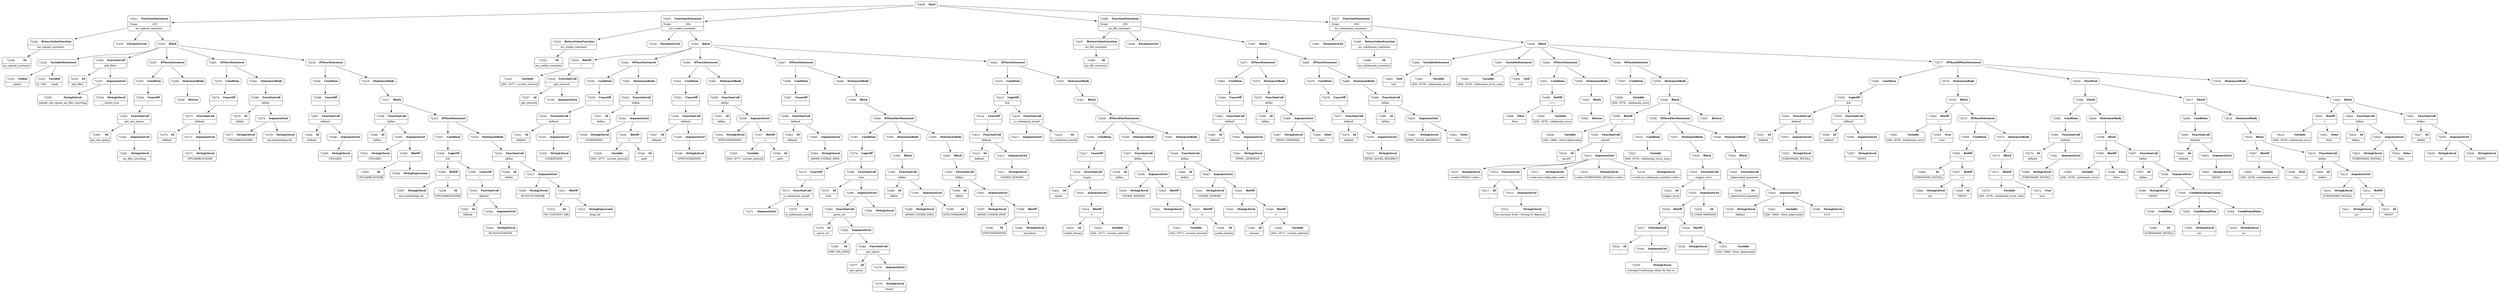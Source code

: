 digraph ast {
node [shape=none];
72249 [label=<<TABLE border='1' cellspacing='0' cellpadding='10' style='rounded' ><TR><TD border='0'>72249</TD><TD border='0'><B>ReturnValueFunction</B></TD></TR><HR/><TR><TD border='0' cellpadding='5' colspan='2'>ms_upload_constants</TD></TR></TABLE>>];
72249 -> 72248 [weight=2];
72248 [label=<<TABLE border='1' cellspacing='0' cellpadding='10' style='rounded' ><TR><TD border='0'>72248</TD><TD border='0'><B>Id</B></TD></TR><HR/><TR><TD border='0' cellpadding='5' colspan='2'>ms_upload_constants</TD></TR></TABLE>>];
72251 [label=<<TABLE border='1' cellspacing='0' cellpadding='10' style='rounded' ><TR><TD border='0'>72251</TD><TD border='0'><B>Global</B></TD></TR><HR/><TR><TD border='0' cellpadding='5' colspan='2'>global</TD></TR></TABLE>>];
72250 [label=<<TABLE border='1' cellspacing='0' cellpadding='10' style='rounded' ><TR><TD border='0'>72250</TD><TD border='0'><B>ParameterList</B></TD></TR></TABLE>>];
72253 [label=<<TABLE border='1' cellspacing='0' cellpadding='10' style='rounded' ><TR><TD border='0'>72253</TD><TD border='0'><B>VariableStatement</B></TD></TR></TABLE>>];
72253 -> 72251 [weight=2];
72253 -> 72252 [weight=2];
72252 [label=<<TABLE border='1' cellspacing='0' cellpadding='10' style='rounded' ><TR><TD border='0'>72252</TD><TD border='0'><B>Variable</B></TD></TR><HR/><TR><TD border='0' cellpadding='5'>(0, 184)</TD><TD border='0' cellpadding='5'>wpdb</TD></TR></TABLE>>];
72255 [label=<<TABLE border='1' cellspacing='0' cellpadding='10' style='rounded' ><TR><TD border='0'>72255</TD><TD border='0'><B>StringLiteral</B></TD></TR><HR/><TR><TD border='0' cellpadding='5' colspan='2'>default_site_option_ms_files_rewriting</TD></TR></TABLE>>];
72254 [label=<<TABLE border='1' cellspacing='0' cellpadding='10' style='rounded' ><TR><TD border='0'>72254</TD><TD border='0'><B>Id</B></TD></TR><HR/><TR><TD border='0' cellpadding='5' colspan='2'>add_filter</TD></TR></TABLE>>];
72257 [label=<<TABLE border='1' cellspacing='0' cellpadding='10' style='rounded' ><TR><TD border='0'>72257</TD><TD border='0'><B>ArgumentList</B></TD></TR></TABLE>>];
72257 -> 72255 [weight=2];
72257 -> 72256 [weight=2];
72256 [label=<<TABLE border='1' cellspacing='0' cellpadding='10' style='rounded' ><TR><TD border='0'>72256</TD><TD border='0'><B>StringLiteral</B></TD></TR><HR/><TR><TD border='0' cellpadding='5' colspan='2'>__return_true</TD></TR></TABLE>>];
72258 [label=<<TABLE border='1' cellspacing='0' cellpadding='10' style='rounded' ><TR><TD border='0'>72258</TD><TD border='0'><B>FunctionCall</B></TD></TR><HR/><TR><TD border='0' cellpadding='5' colspan='2'>add_filter</TD></TR></TABLE>>];
72258 -> 72254 [weight=2];
72258 -> 72257 [weight=2];
72261 [label=<<TABLE border='1' cellspacing='0' cellpadding='10' style='rounded' ><TR><TD border='0'>72261</TD><TD border='0'><B>StringLiteral</B></TD></TR><HR/><TR><TD border='0' cellpadding='5' colspan='2'>ms_files_rewriting</TD></TR></TABLE>>];
72260 [label=<<TABLE border='1' cellspacing='0' cellpadding='10' style='rounded' ><TR><TD border='0'>72260</TD><TD border='0'><B>Id</B></TD></TR><HR/><TR><TD border='0' cellpadding='5' colspan='2'>get_site_option</TD></TR></TABLE>>];
72263 [label=<<TABLE border='1' cellspacing='0' cellpadding='10' style='rounded' ><TR><TD border='0'>72263</TD><TD border='0'><B>FunctionCall</B></TD></TR><HR/><TR><TD border='0' cellpadding='5' colspan='2'>get_site_option</TD></TR></TABLE>>];
72263 -> 72260 [weight=2];
72263 -> 72262 [weight=2];
72262 [label=<<TABLE border='1' cellspacing='0' cellpadding='10' style='rounded' ><TR><TD border='0'>72262</TD><TD border='0'><B>ArgumentList</B></TD></TR></TABLE>>];
72262 -> 72261 [weight=2];
72265 [label=<<TABLE border='1' cellspacing='0' cellpadding='10' style='rounded' ><TR><TD border='0'>72265</TD><TD border='0'><B>Condition</B></TD></TR></TABLE>>];
72265 -> 72264 [weight=2];
72264 [label=<<TABLE border='1' cellspacing='0' cellpadding='10' style='rounded' ><TR><TD border='0'>72264</TD><TD border='0'><B>UnaryOP</B></TD></TR><HR/><TR><TD border='0' cellpadding='5' colspan='2'>!</TD></TR></TABLE>>];
72264 -> 72263 [weight=2];
72267 [label=<<TABLE border='1' cellspacing='0' cellpadding='10' style='rounded' ><TR><TD border='0'>72267</TD><TD border='0'><B>IfThenStatement</B></TD></TR></TABLE>>];
72267 -> 72265 [weight=2];
72267 -> 72268 [weight=2];
72266 [label=<<TABLE border='1' cellspacing='0' cellpadding='10' style='rounded' ><TR><TD border='0'>72266</TD><TD border='0'><B>Return</B></TD></TR></TABLE>>];
72268 [label=<<TABLE border='1' cellspacing='0' cellpadding='10' style='rounded' ><TR><TD border='0'>72268</TD><TD border='0'><B>StatementBody</B></TD></TR></TABLE>>];
72268 -> 72266 [weight=2];
72271 [label=<<TABLE border='1' cellspacing='0' cellpadding='10' style='rounded' ><TR><TD border='0'>72271</TD><TD border='0'><B>StringLiteral</B></TD></TR><HR/><TR><TD border='0' cellpadding='5' colspan='2'>UPLOADBLOGSDIR</TD></TR></TABLE>>];
72270 [label=<<TABLE border='1' cellspacing='0' cellpadding='10' style='rounded' ><TR><TD border='0'>72270</TD><TD border='0'><B>Id</B></TD></TR><HR/><TR><TD border='0' cellpadding='5' colspan='2'>defined</TD></TR></TABLE>>];
72273 [label=<<TABLE border='1' cellspacing='0' cellpadding='10' style='rounded' ><TR><TD border='0'>72273</TD><TD border='0'><B>FunctionCall</B></TD></TR><HR/><TR><TD border='0' cellpadding='5' colspan='2'>defined</TD></TR></TABLE>>];
72273 -> 72270 [weight=2];
72273 -> 72272 [weight=2];
72272 [label=<<TABLE border='1' cellspacing='0' cellpadding='10' style='rounded' ><TR><TD border='0'>72272</TD><TD border='0'><B>ArgumentList</B></TD></TR></TABLE>>];
72272 -> 72271 [weight=2];
72275 [label=<<TABLE border='1' cellspacing='0' cellpadding='10' style='rounded' ><TR><TD border='0'>72275</TD><TD border='0'><B>Condition</B></TD></TR></TABLE>>];
72275 -> 72274 [weight=2];
72274 [label=<<TABLE border='1' cellspacing='0' cellpadding='10' style='rounded' ><TR><TD border='0'>72274</TD><TD border='0'><B>UnaryOP</B></TD></TR><HR/><TR><TD border='0' cellpadding='5' colspan='2'>!</TD></TR></TABLE>>];
72274 -> 72273 [weight=2];
72277 [label=<<TABLE border='1' cellspacing='0' cellpadding='10' style='rounded' ><TR><TD border='0'>72277</TD><TD border='0'><B>StringLiteral</B></TD></TR><HR/><TR><TD border='0' cellpadding='5' colspan='2'>UPLOADBLOGSDIR</TD></TR></TABLE>>];
72276 [label=<<TABLE border='1' cellspacing='0' cellpadding='10' style='rounded' ><TR><TD border='0'>72276</TD><TD border='0'><B>Id</B></TD></TR><HR/><TR><TD border='0' cellpadding='5' colspan='2'>define</TD></TR></TABLE>>];
72279 [label=<<TABLE border='1' cellspacing='0' cellpadding='10' style='rounded' ><TR><TD border='0'>72279</TD><TD border='0'><B>ArgumentList</B></TD></TR></TABLE>>];
72279 -> 72277 [weight=2];
72279 -> 72278 [weight=2];
72278 [label=<<TABLE border='1' cellspacing='0' cellpadding='10' style='rounded' ><TR><TD border='0'>72278</TD><TD border='0'><B>StringLiteral</B></TD></TR><HR/><TR><TD border='0' cellpadding='5' colspan='2'>wp-contentblogs.dir</TD></TR></TABLE>>];
72281 [label=<<TABLE border='1' cellspacing='0' cellpadding='10' style='rounded' ><TR><TD border='0'>72281</TD><TD border='0'><B>IfThenStatement</B></TD></TR></TABLE>>];
72281 -> 72275 [weight=2];
72281 -> 72282 [weight=2];
72280 [label=<<TABLE border='1' cellspacing='0' cellpadding='10' style='rounded' ><TR><TD border='0'>72280</TD><TD border='0'><B>FunctionCall</B></TD></TR><HR/><TR><TD border='0' cellpadding='5' colspan='2'>define</TD></TR></TABLE>>];
72280 -> 72276 [weight=2];
72280 -> 72279 [weight=2];
72282 [label=<<TABLE border='1' cellspacing='0' cellpadding='10' style='rounded' ><TR><TD border='0'>72282</TD><TD border='0'><B>StatementBody</B></TD></TR></TABLE>>];
72282 -> 72280 [weight=2];
72285 [label=<<TABLE border='1' cellspacing='0' cellpadding='10' style='rounded' ><TR><TD border='0'>72285</TD><TD border='0'><B>StringLiteral</B></TD></TR><HR/><TR><TD border='0' cellpadding='5' colspan='2'>UPLOADS</TD></TR></TABLE>>];
72284 [label=<<TABLE border='1' cellspacing='0' cellpadding='10' style='rounded' ><TR><TD border='0'>72284</TD><TD border='0'><B>Id</B></TD></TR><HR/><TR><TD border='0' cellpadding='5' colspan='2'>defined</TD></TR></TABLE>>];
72287 [label=<<TABLE border='1' cellspacing='0' cellpadding='10' style='rounded' ><TR><TD border='0'>72287</TD><TD border='0'><B>FunctionCall</B></TD></TR><HR/><TR><TD border='0' cellpadding='5' colspan='2'>defined</TD></TR></TABLE>>];
72287 -> 72284 [weight=2];
72287 -> 72286 [weight=2];
72286 [label=<<TABLE border='1' cellspacing='0' cellpadding='10' style='rounded' ><TR><TD border='0'>72286</TD><TD border='0'><B>ArgumentList</B></TD></TR></TABLE>>];
72286 -> 72285 [weight=2];
72289 [label=<<TABLE border='1' cellspacing='0' cellpadding='10' style='rounded' ><TR><TD border='0'>72289</TD><TD border='0'><B>Condition</B></TD></TR></TABLE>>];
72289 -> 72288 [weight=2];
72288 [label=<<TABLE border='1' cellspacing='0' cellpadding='10' style='rounded' ><TR><TD border='0'>72288</TD><TD border='0'><B>UnaryOP</B></TD></TR><HR/><TR><TD border='0' cellpadding='5' colspan='2'>!</TD></TR></TABLE>>];
72288 -> 72287 [weight=2];
72291 [label=<<TABLE border='1' cellspacing='0' cellpadding='10' style='rounded' ><TR><TD border='0'>72291</TD><TD border='0'><B>StringLiteral</B></TD></TR><HR/><TR><TD border='0' cellpadding='5' colspan='2'>UPLOADS</TD></TR></TABLE>>];
72290 [label=<<TABLE border='1' cellspacing='0' cellpadding='10' style='rounded' ><TR><TD border='0'>72290</TD><TD border='0'><B>Id</B></TD></TR><HR/><TR><TD border='0' cellpadding='5' colspan='2'>define</TD></TR></TABLE>>];
72293 [label=<<TABLE border='1' cellspacing='0' cellpadding='10' style='rounded' ><TR><TD border='0'>72293</TD><TD border='0'><B>BinOP</B></TD></TR><HR/><TR><TD border='0' cellpadding='5' colspan='2'>.</TD></TR></TABLE>>];
72293 -> 72292 [weight=2];
72293 -> 72294 [weight=2];
72292 [label=<<TABLE border='1' cellspacing='0' cellpadding='10' style='rounded' ><TR><TD border='0'>72292</TD><TD border='0'><B>Id</B></TD></TR><HR/><TR><TD border='0' cellpadding='5' colspan='2'>UPLOADBLOGSDIR</TD></TR></TABLE>>];
72295 [label=<<TABLE border='1' cellspacing='0' cellpadding='10' style='rounded' ><TR><TD border='0'>72295</TD><TD border='0'><B>ArgumentList</B></TD></TR></TABLE>>];
72295 -> 72291 [weight=2];
72295 -> 72293 [weight=2];
72294 [label=<<TABLE border='1' cellspacing='0' cellpadding='10' style='rounded' ><TR><TD border='0'>72294</TD><TD border='0'><B>StringExpression</B></TD></TR><HR/><TR><TD border='0' cellpadding='5' colspan='2'></TD></TR></TABLE>>];
72297 [label=<<TABLE border='1' cellspacing='0' cellpadding='10' style='rounded' ><TR><TD border='0'>72297</TD><TD border='0'><B>StringLiteral</B></TD></TR><HR/><TR><TD border='0' cellpadding='5' colspan='2'>wp-contentblogs.dir</TD></TR></TABLE>>];
72296 [label=<<TABLE border='1' cellspacing='0' cellpadding='10' style='rounded' ><TR><TD border='0'>72296</TD><TD border='0'><B>FunctionCall</B></TD></TR><HR/><TR><TD border='0' cellpadding='5' colspan='2'>define</TD></TR></TABLE>>];
72296 -> 72290 [weight=2];
72296 -> 72295 [weight=2];
72299 [label=<<TABLE border='1' cellspacing='0' cellpadding='10' style='rounded' ><TR><TD border='0'>72299</TD><TD border='0'><B>Id</B></TD></TR><HR/><TR><TD border='0' cellpadding='5' colspan='2'>UPLOADBLOGSDIR</TD></TR></TABLE>>];
72298 [label=<<TABLE border='1' cellspacing='0' cellpadding='10' style='rounded' ><TR><TD border='0'>72298</TD><TD border='0'><B>RelOP</B></TD></TR><HR/><TR><TD border='0' cellpadding='5' colspan='2'>==</TD></TR></TABLE>>];
72298 -> 72297 [weight=2];
72298 -> 72299 [weight=2];
72300 [label=<<TABLE border='1' cellspacing='0' cellpadding='10' style='rounded' ><TR><TD border='0'>72300</TD><TD border='0'><B>LogicOP</B></TD></TR><HR/><TR><TD border='0' cellpadding='5' colspan='2'>&amp;&amp;</TD></TR></TABLE>>];
72300 -> 72298 [weight=2];
72300 -> 72306 [weight=2];
72303 [label=<<TABLE border='1' cellspacing='0' cellpadding='10' style='rounded' ><TR><TD border='0'>72303</TD><TD border='0'><B>StringLiteral</B></TD></TR><HR/><TR><TD border='0' cellpadding='5' colspan='2'>BLOGUPLOADDIR</TD></TR></TABLE>>];
72302 [label=<<TABLE border='1' cellspacing='0' cellpadding='10' style='rounded' ><TR><TD border='0'>72302</TD><TD border='0'><B>Id</B></TD></TR><HR/><TR><TD border='0' cellpadding='5' colspan='2'>defined</TD></TR></TABLE>>];
72305 [label=<<TABLE border='1' cellspacing='0' cellpadding='10' style='rounded' ><TR><TD border='0'>72305</TD><TD border='0'><B>FunctionCall</B></TD></TR><HR/><TR><TD border='0' cellpadding='5' colspan='2'>defined</TD></TR></TABLE>>];
72305 -> 72302 [weight=2];
72305 -> 72304 [weight=2];
72304 [label=<<TABLE border='1' cellspacing='0' cellpadding='10' style='rounded' ><TR><TD border='0'>72304</TD><TD border='0'><B>ArgumentList</B></TD></TR></TABLE>>];
72304 -> 72303 [weight=2];
72307 [label=<<TABLE border='1' cellspacing='0' cellpadding='10' style='rounded' ><TR><TD border='0'>72307</TD><TD border='0'><B>Condition</B></TD></TR></TABLE>>];
72307 -> 72300 [weight=2];
72306 [label=<<TABLE border='1' cellspacing='0' cellpadding='10' style='rounded' ><TR><TD border='0'>72306</TD><TD border='0'><B>UnaryOP</B></TD></TR><HR/><TR><TD border='0' cellpadding='5' colspan='2'>!</TD></TR></TABLE>>];
72306 -> 72305 [weight=2];
72309 [label=<<TABLE border='1' cellspacing='0' cellpadding='10' style='rounded' ><TR><TD border='0'>72309</TD><TD border='0'><B>StringLiteral</B></TD></TR><HR/><TR><TD border='0' cellpadding='5' colspan='2'>BLOGUPLOADDIR</TD></TR></TABLE>>];
72308 [label=<<TABLE border='1' cellspacing='0' cellpadding='10' style='rounded' ><TR><TD border='0'>72308</TD><TD border='0'><B>Id</B></TD></TR><HR/><TR><TD border='0' cellpadding='5' colspan='2'>define</TD></TR></TABLE>>];
72311 [label=<<TABLE border='1' cellspacing='0' cellpadding='10' style='rounded' ><TR><TD border='0'>72311</TD><TD border='0'><B>BinOP</B></TD></TR><HR/><TR><TD border='0' cellpadding='5' colspan='2'>.</TD></TR></TABLE>>];
72311 -> 72310 [weight=2];
72311 -> 72312 [weight=2];
72310 [label=<<TABLE border='1' cellspacing='0' cellpadding='10' style='rounded' ><TR><TD border='0'>72310</TD><TD border='0'><B>Id</B></TD></TR><HR/><TR><TD border='0' cellpadding='5' colspan='2'>WP_CONTENT_DIR</TD></TR></TABLE>>];
72313 [label=<<TABLE border='1' cellspacing='0' cellpadding='10' style='rounded' ><TR><TD border='0'>72313</TD><TD border='0'><B>ArgumentList</B></TD></TR></TABLE>>];
72313 -> 72309 [weight=2];
72313 -> 72311 [weight=2];
72312 [label=<<TABLE border='1' cellspacing='0' cellpadding='10' style='rounded' ><TR><TD border='0'>72312</TD><TD border='0'><B>StringExpression</B></TD></TR><HR/><TR><TD border='0' cellpadding='5' colspan='2'>blogs.dir</TD></TR></TABLE>>];
72315 [label=<<TABLE border='1' cellspacing='0' cellpadding='10' style='rounded' ><TR><TD border='0'>72315</TD><TD border='0'><B>IfThenStatement</B></TD></TR></TABLE>>];
72315 -> 72307 [weight=2];
72315 -> 72316 [weight=2];
72314 [label=<<TABLE border='1' cellspacing='0' cellpadding='10' style='rounded' ><TR><TD border='0'>72314</TD><TD border='0'><B>FunctionCall</B></TD></TR><HR/><TR><TD border='0' cellpadding='5' colspan='2'>define</TD></TR></TABLE>>];
72314 -> 72308 [weight=2];
72314 -> 72313 [weight=2];
72317 [label=<<TABLE border='1' cellspacing='0' cellpadding='10' style='rounded' ><TR><TD border='0'>72317</TD><TD border='0'><B>Block</B></TD></TR></TABLE>>];
72317 -> 72296 [weight=2];
72317 -> 72315 [weight=2];
72316 [label=<<TABLE border='1' cellspacing='0' cellpadding='10' style='rounded' ><TR><TD border='0'>72316</TD><TD border='0'><B>StatementBody</B></TD></TR></TABLE>>];
72316 -> 72314 [weight=2];
72319 [label=<<TABLE border='1' cellspacing='0' cellpadding='10' style='rounded' ><TR><TD border='0'>72319</TD><TD border='0'><B>StatementBody</B></TD></TR></TABLE>>];
72319 -> 72317 [weight=2];
72318 [label=<<TABLE border='1' cellspacing='0' cellpadding='10' style='rounded' ><TR><TD border='0'>72318</TD><TD border='0'><B>IfThenStatement</B></TD></TR></TABLE>>];
72318 -> 72289 [weight=2];
72318 -> 72319 [weight=2];
72321 [label=<<TABLE border='1' cellspacing='0' cellpadding='10' style='rounded' ><TR><TD border='0'>72321</TD><TD border='0'><B>FunctionStatement</B></TD></TR><HR/><TR><TD border='0' cellpadding='5'>Scope</TD><TD border='0' cellpadding='5'>453</TD></TR><HR/><TR><TD border='0' cellpadding='5' colspan='2'>ms_upload_constants</TD></TR></TABLE>>];
72321 -> 72249 [weight=2];
72321 -> 72250 [weight=2];
72321 -> 72320 [weight=2];
72320 [label=<<TABLE border='1' cellspacing='0' cellpadding='10' style='rounded' ><TR><TD border='0'>72320</TD><TD border='0'><B>Block</B></TD></TR></TABLE>>];
72320 -> 72253 [weight=2];
72320 -> 72258 [weight=2];
72320 -> 72267 [weight=2];
72320 -> 72281 [weight=2];
72320 -> 72318 [weight=2];
72323 [label=<<TABLE border='1' cellspacing='0' cellpadding='10' style='rounded' ><TR><TD border='0'>72323</TD><TD border='0'><B>ReturnValueFunction</B></TD></TR><HR/><TR><TD border='0' cellpadding='5' colspan='2'>ms_cookie_constants</TD></TR></TABLE>>];
72323 -> 72322 [weight=2];
72322 [label=<<TABLE border='1' cellspacing='0' cellpadding='10' style='rounded' ><TR><TD border='0'>72322</TD><TD border='0'><B>Id</B></TD></TR><HR/><TR><TD border='0' cellpadding='5' colspan='2'>ms_cookie_constants</TD></TR></TABLE>>];
72325 [label=<<TABLE border='1' cellspacing='0' cellpadding='10' style='rounded' ><TR><TD border='0'>72325</TD><TD border='0'><B>Variable</B></TD></TR><HR/><TR><TD border='0' cellpadding='5'>(454, 1677)</TD><TD border='0' cellpadding='5'>current_network</TD></TR></TABLE>>];
72324 [label=<<TABLE border='1' cellspacing='0' cellpadding='10' style='rounded' ><TR><TD border='0'>72324</TD><TD border='0'><B>ParameterList</B></TD></TR></TABLE>>];
72327 [label=<<TABLE border='1' cellspacing='0' cellpadding='10' style='rounded' ><TR><TD border='0'>72327</TD><TD border='0'><B>Id</B></TD></TR><HR/><TR><TD border='0' cellpadding='5' colspan='2'>get_network</TD></TR></TABLE>>];
72326 [label=<<TABLE border='1' cellspacing='0' cellpadding='10' style='rounded' ><TR><TD border='0'>72326</TD><TD border='0'><B>BinOP</B></TD></TR><HR/><TR><TD border='0' cellpadding='5' colspan='2'>=</TD></TR></TABLE>>];
72326 -> 72325 [weight=2];
72326 -> 72329 [weight=2];
72329 [label=<<TABLE border='1' cellspacing='0' cellpadding='10' style='rounded' ><TR><TD border='0'>72329</TD><TD border='0'><B>FunctionCall</B></TD></TR><HR/><TR><TD border='0' cellpadding='5' colspan='2'>get_network</TD></TR></TABLE>>];
72329 -> 72327 [weight=2];
72329 -> 72328 [weight=2];
72328 [label=<<TABLE border='1' cellspacing='0' cellpadding='10' style='rounded' ><TR><TD border='0'>72328</TD><TD border='0'><B>ArgumentList</B></TD></TR></TABLE>>];
72331 [label=<<TABLE border='1' cellspacing='0' cellpadding='10' style='rounded' ><TR><TD border='0'>72331</TD><TD border='0'><B>Id</B></TD></TR><HR/><TR><TD border='0' cellpadding='5' colspan='2'>defined</TD></TR></TABLE>>];
72333 [label=<<TABLE border='1' cellspacing='0' cellpadding='10' style='rounded' ><TR><TD border='0'>72333</TD><TD border='0'><B>ArgumentList</B></TD></TR></TABLE>>];
72333 -> 72332 [weight=2];
72332 [label=<<TABLE border='1' cellspacing='0' cellpadding='10' style='rounded' ><TR><TD border='0'>72332</TD><TD border='0'><B>StringLiteral</B></TD></TR><HR/><TR><TD border='0' cellpadding='5' colspan='2'>COOKIEPATH</TD></TR></TABLE>>];
72335 [label=<<TABLE border='1' cellspacing='0' cellpadding='10' style='rounded' ><TR><TD border='0'>72335</TD><TD border='0'><B>UnaryOP</B></TD></TR><HR/><TR><TD border='0' cellpadding='5' colspan='2'>!</TD></TR></TABLE>>];
72335 -> 72334 [weight=2];
72334 [label=<<TABLE border='1' cellspacing='0' cellpadding='10' style='rounded' ><TR><TD border='0'>72334</TD><TD border='0'><B>FunctionCall</B></TD></TR><HR/><TR><TD border='0' cellpadding='5' colspan='2'>defined</TD></TR></TABLE>>];
72334 -> 72331 [weight=2];
72334 -> 72333 [weight=2];
72337 [label=<<TABLE border='1' cellspacing='0' cellpadding='10' style='rounded' ><TR><TD border='0'>72337</TD><TD border='0'><B>Id</B></TD></TR><HR/><TR><TD border='0' cellpadding='5' colspan='2'>define</TD></TR></TABLE>>];
72336 [label=<<TABLE border='1' cellspacing='0' cellpadding='10' style='rounded' ><TR><TD border='0'>72336</TD><TD border='0'><B>Condition</B></TD></TR></TABLE>>];
72336 -> 72335 [weight=2];
72339 [label=<<TABLE border='1' cellspacing='0' cellpadding='10' style='rounded' ><TR><TD border='0'>72339</TD><TD border='0'><B>Variable</B></TD></TR><HR/><TR><TD border='0' cellpadding='5'>(454, 1677)</TD><TD border='0' cellpadding='5'>current_network</TD></TR></TABLE>>];
72338 [label=<<TABLE border='1' cellspacing='0' cellpadding='10' style='rounded' ><TR><TD border='0'>72338</TD><TD border='0'><B>StringLiteral</B></TD></TR><HR/><TR><TD border='0' cellpadding='5' colspan='2'>COOKIEPATH</TD></TR></TABLE>>];
72341 [label=<<TABLE border='1' cellspacing='0' cellpadding='10' style='rounded' ><TR><TD border='0'>72341</TD><TD border='0'><B>BinOP</B></TD></TR><HR/><TR><TD border='0' cellpadding='5' colspan='2'>-&gt;</TD></TR></TABLE>>];
72341 -> 72339 [weight=2];
72341 -> 72340 [weight=2];
72340 [label=<<TABLE border='1' cellspacing='0' cellpadding='10' style='rounded' ><TR><TD border='0'>72340</TD><TD border='0'><B>Id</B></TD></TR><HR/><TR><TD border='0' cellpadding='5' colspan='2'>path</TD></TR></TABLE>>];
72343 [label=<<TABLE border='1' cellspacing='0' cellpadding='10' style='rounded' ><TR><TD border='0'>72343</TD><TD border='0'><B>FunctionCall</B></TD></TR><HR/><TR><TD border='0' cellpadding='5' colspan='2'>define</TD></TR></TABLE>>];
72343 -> 72337 [weight=2];
72343 -> 72342 [weight=2];
72342 [label=<<TABLE border='1' cellspacing='0' cellpadding='10' style='rounded' ><TR><TD border='0'>72342</TD><TD border='0'><B>ArgumentList</B></TD></TR></TABLE>>];
72342 -> 72338 [weight=2];
72342 -> 72341 [weight=2];
72345 [label=<<TABLE border='1' cellspacing='0' cellpadding='10' style='rounded' ><TR><TD border='0'>72345</TD><TD border='0'><B>StatementBody</B></TD></TR></TABLE>>];
72345 -> 72343 [weight=2];
72344 [label=<<TABLE border='1' cellspacing='0' cellpadding='10' style='rounded' ><TR><TD border='0'>72344</TD><TD border='0'><B>IfThenStatement</B></TD></TR></TABLE>>];
72344 -> 72336 [weight=2];
72344 -> 72345 [weight=2];
72347 [label=<<TABLE border='1' cellspacing='0' cellpadding='10' style='rounded' ><TR><TD border='0'>72347</TD><TD border='0'><B>Id</B></TD></TR><HR/><TR><TD border='0' cellpadding='5' colspan='2'>defined</TD></TR></TABLE>>];
72349 [label=<<TABLE border='1' cellspacing='0' cellpadding='10' style='rounded' ><TR><TD border='0'>72349</TD><TD border='0'><B>ArgumentList</B></TD></TR></TABLE>>];
72349 -> 72348 [weight=2];
72348 [label=<<TABLE border='1' cellspacing='0' cellpadding='10' style='rounded' ><TR><TD border='0'>72348</TD><TD border='0'><B>StringLiteral</B></TD></TR><HR/><TR><TD border='0' cellpadding='5' colspan='2'>SITECOOKIEPATH</TD></TR></TABLE>>];
72351 [label=<<TABLE border='1' cellspacing='0' cellpadding='10' style='rounded' ><TR><TD border='0'>72351</TD><TD border='0'><B>UnaryOP</B></TD></TR><HR/><TR><TD border='0' cellpadding='5' colspan='2'>!</TD></TR></TABLE>>];
72351 -> 72350 [weight=2];
72350 [label=<<TABLE border='1' cellspacing='0' cellpadding='10' style='rounded' ><TR><TD border='0'>72350</TD><TD border='0'><B>FunctionCall</B></TD></TR><HR/><TR><TD border='0' cellpadding='5' colspan='2'>defined</TD></TR></TABLE>>];
72350 -> 72347 [weight=2];
72350 -> 72349 [weight=2];
72353 [label=<<TABLE border='1' cellspacing='0' cellpadding='10' style='rounded' ><TR><TD border='0'>72353</TD><TD border='0'><B>Id</B></TD></TR><HR/><TR><TD border='0' cellpadding='5' colspan='2'>define</TD></TR></TABLE>>];
72352 [label=<<TABLE border='1' cellspacing='0' cellpadding='10' style='rounded' ><TR><TD border='0'>72352</TD><TD border='0'><B>Condition</B></TD></TR></TABLE>>];
72352 -> 72351 [weight=2];
72355 [label=<<TABLE border='1' cellspacing='0' cellpadding='10' style='rounded' ><TR><TD border='0'>72355</TD><TD border='0'><B>Variable</B></TD></TR><HR/><TR><TD border='0' cellpadding='5'>(454, 1677)</TD><TD border='0' cellpadding='5'>current_network</TD></TR></TABLE>>];
72354 [label=<<TABLE border='1' cellspacing='0' cellpadding='10' style='rounded' ><TR><TD border='0'>72354</TD><TD border='0'><B>StringLiteral</B></TD></TR><HR/><TR><TD border='0' cellpadding='5' colspan='2'>SITECOOKIEPATH</TD></TR></TABLE>>];
72357 [label=<<TABLE border='1' cellspacing='0' cellpadding='10' style='rounded' ><TR><TD border='0'>72357</TD><TD border='0'><B>BinOP</B></TD></TR><HR/><TR><TD border='0' cellpadding='5' colspan='2'>-&gt;</TD></TR></TABLE>>];
72357 -> 72355 [weight=2];
72357 -> 72356 [weight=2];
72356 [label=<<TABLE border='1' cellspacing='0' cellpadding='10' style='rounded' ><TR><TD border='0'>72356</TD><TD border='0'><B>Id</B></TD></TR><HR/><TR><TD border='0' cellpadding='5' colspan='2'>path</TD></TR></TABLE>>];
72359 [label=<<TABLE border='1' cellspacing='0' cellpadding='10' style='rounded' ><TR><TD border='0'>72359</TD><TD border='0'><B>FunctionCall</B></TD></TR><HR/><TR><TD border='0' cellpadding='5' colspan='2'>define</TD></TR></TABLE>>];
72359 -> 72353 [weight=2];
72359 -> 72358 [weight=2];
72358 [label=<<TABLE border='1' cellspacing='0' cellpadding='10' style='rounded' ><TR><TD border='0'>72358</TD><TD border='0'><B>ArgumentList</B></TD></TR></TABLE>>];
72358 -> 72354 [weight=2];
72358 -> 72357 [weight=2];
72361 [label=<<TABLE border='1' cellspacing='0' cellpadding='10' style='rounded' ><TR><TD border='0'>72361</TD><TD border='0'><B>StatementBody</B></TD></TR></TABLE>>];
72361 -> 72359 [weight=2];
72360 [label=<<TABLE border='1' cellspacing='0' cellpadding='10' style='rounded' ><TR><TD border='0'>72360</TD><TD border='0'><B>IfThenStatement</B></TD></TR></TABLE>>];
72360 -> 72352 [weight=2];
72360 -> 72361 [weight=2];
72363 [label=<<TABLE border='1' cellspacing='0' cellpadding='10' style='rounded' ><TR><TD border='0'>72363</TD><TD border='0'><B>Id</B></TD></TR><HR/><TR><TD border='0' cellpadding='5' colspan='2'>defined</TD></TR></TABLE>>];
72365 [label=<<TABLE border='1' cellspacing='0' cellpadding='10' style='rounded' ><TR><TD border='0'>72365</TD><TD border='0'><B>ArgumentList</B></TD></TR></TABLE>>];
72365 -> 72364 [weight=2];
72364 [label=<<TABLE border='1' cellspacing='0' cellpadding='10' style='rounded' ><TR><TD border='0'>72364</TD><TD border='0'><B>StringLiteral</B></TD></TR><HR/><TR><TD border='0' cellpadding='5' colspan='2'>ADMIN_COOKIE_PATH</TD></TR></TABLE>>];
72367 [label=<<TABLE border='1' cellspacing='0' cellpadding='10' style='rounded' ><TR><TD border='0'>72367</TD><TD border='0'><B>UnaryOP</B></TD></TR><HR/><TR><TD border='0' cellpadding='5' colspan='2'>!</TD></TR></TABLE>>];
72367 -> 72366 [weight=2];
72366 [label=<<TABLE border='1' cellspacing='0' cellpadding='10' style='rounded' ><TR><TD border='0'>72366</TD><TD border='0'><B>FunctionCall</B></TD></TR><HR/><TR><TD border='0' cellpadding='5' colspan='2'>defined</TD></TR></TABLE>>];
72366 -> 72363 [weight=2];
72366 -> 72365 [weight=2];
72368 [label=<<TABLE border='1' cellspacing='0' cellpadding='10' style='rounded' ><TR><TD border='0'>72368</TD><TD border='0'><B>Condition</B></TD></TR></TABLE>>];
72368 -> 72367 [weight=2];
72371 [label=<<TABLE border='1' cellspacing='0' cellpadding='10' style='rounded' ><TR><TD border='0'>72371</TD><TD border='0'><B>ArgumentList</B></TD></TR></TABLE>>];
72370 [label=<<TABLE border='1' cellspacing='0' cellpadding='10' style='rounded' ><TR><TD border='0'>72370</TD><TD border='0'><B>Id</B></TD></TR><HR/><TR><TD border='0' cellpadding='5' colspan='2'>is_subdomain_install</TD></TR></TABLE>>];
72373 [label=<<TABLE border='1' cellspacing='0' cellpadding='10' style='rounded' ><TR><TD border='0'>72373</TD><TD border='0'><B>UnaryOP</B></TD></TR><HR/><TR><TD border='0' cellpadding='5' colspan='2'>!</TD></TR></TABLE>>];
72373 -> 72372 [weight=2];
72372 [label=<<TABLE border='1' cellspacing='0' cellpadding='10' style='rounded' ><TR><TD border='0'>72372</TD><TD border='0'><B>FunctionCall</B></TD></TR><HR/><TR><TD border='0' cellpadding='5' colspan='2'>is_subdomain_install</TD></TR></TABLE>>];
72372 -> 72370 [weight=2];
72372 -> 72371 [weight=2];
72375 [label=<<TABLE border='1' cellspacing='0' cellpadding='10' style='rounded' ><TR><TD border='0'>72375</TD><TD border='0'><B>Id</B></TD></TR><HR/><TR><TD border='0' cellpadding='5' colspan='2'>trim</TD></TR></TABLE>>];
72374 [label=<<TABLE border='1' cellspacing='0' cellpadding='10' style='rounded' ><TR><TD border='0'>72374</TD><TD border='0'><B>LogicOP</B></TD></TR><HR/><TR><TD border='0' cellpadding='5' colspan='2'>||</TD></TR></TABLE>>];
72374 -> 72373 [weight=2];
72374 -> 72386 [weight=2];
72377 [label=<<TABLE border='1' cellspacing='0' cellpadding='10' style='rounded' ><TR><TD border='0'>72377</TD><TD border='0'><B>Id</B></TD></TR><HR/><TR><TD border='0' cellpadding='5' colspan='2'>get_option</TD></TR></TABLE>>];
72376 [label=<<TABLE border='1' cellspacing='0' cellpadding='10' style='rounded' ><TR><TD border='0'>72376</TD><TD border='0'><B>Id</B></TD></TR><HR/><TR><TD border='0' cellpadding='5' colspan='2'>parse_url</TD></TR></TABLE>>];
72379 [label=<<TABLE border='1' cellspacing='0' cellpadding='10' style='rounded' ><TR><TD border='0'>72379</TD><TD border='0'><B>ArgumentList</B></TD></TR></TABLE>>];
72379 -> 72378 [weight=2];
72378 [label=<<TABLE border='1' cellspacing='0' cellpadding='10' style='rounded' ><TR><TD border='0'>72378</TD><TD border='0'><B>StringLiteral</B></TD></TR><HR/><TR><TD border='0' cellpadding='5' colspan='2'>siteurl</TD></TR></TABLE>>];
72381 [label=<<TABLE border='1' cellspacing='0' cellpadding='10' style='rounded' ><TR><TD border='0'>72381</TD><TD border='0'><B>Id</B></TD></TR><HR/><TR><TD border='0' cellpadding='5' colspan='2'>PHP_URL_PATH</TD></TR></TABLE>>];
72380 [label=<<TABLE border='1' cellspacing='0' cellpadding='10' style='rounded' ><TR><TD border='0'>72380</TD><TD border='0'><B>FunctionCall</B></TD></TR><HR/><TR><TD border='0' cellpadding='5' colspan='2'>get_option</TD></TR></TABLE>>];
72380 -> 72377 [weight=2];
72380 -> 72379 [weight=2];
72383 [label=<<TABLE border='1' cellspacing='0' cellpadding='10' style='rounded' ><TR><TD border='0'>72383</TD><TD border='0'><B>FunctionCall</B></TD></TR><HR/><TR><TD border='0' cellpadding='5' colspan='2'>parse_url</TD></TR></TABLE>>];
72383 -> 72376 [weight=2];
72383 -> 72382 [weight=2];
72382 [label=<<TABLE border='1' cellspacing='0' cellpadding='10' style='rounded' ><TR><TD border='0'>72382</TD><TD border='0'><B>ArgumentList</B></TD></TR></TABLE>>];
72382 -> 72380 [weight=2];
72382 -> 72381 [weight=2];
72385 [label=<<TABLE border='1' cellspacing='0' cellpadding='10' style='rounded' ><TR><TD border='0'>72385</TD><TD border='0'><B>ArgumentList</B></TD></TR></TABLE>>];
72385 -> 72383 [weight=2];
72385 -> 72384 [weight=2];
72384 [label=<<TABLE border='1' cellspacing='0' cellpadding='10' style='rounded' ><TR><TD border='0'>72384</TD><TD border='0'><B>StringLiteral</B></TD></TR><HR/><TR><TD border='0' cellpadding='5' colspan='2'></TD></TR></TABLE>>];
72387 [label=<<TABLE border='1' cellspacing='0' cellpadding='10' style='rounded' ><TR><TD border='0'>72387</TD><TD border='0'><B>Condition</B></TD></TR></TABLE>>];
72387 -> 72374 [weight=2];
72386 [label=<<TABLE border='1' cellspacing='0' cellpadding='10' style='rounded' ><TR><TD border='0'>72386</TD><TD border='0'><B>FunctionCall</B></TD></TR><HR/><TR><TD border='0' cellpadding='5' colspan='2'>trim</TD></TR></TABLE>>];
72386 -> 72375 [weight=2];
72386 -> 72385 [weight=2];
72389 [label=<<TABLE border='1' cellspacing='0' cellpadding='10' style='rounded' ><TR><TD border='0'>72389</TD><TD border='0'><B>StringLiteral</B></TD></TR><HR/><TR><TD border='0' cellpadding='5' colspan='2'>ADMIN_COOKIE_PATH</TD></TR></TABLE>>];
72388 [label=<<TABLE border='1' cellspacing='0' cellpadding='10' style='rounded' ><TR><TD border='0'>72388</TD><TD border='0'><B>Id</B></TD></TR><HR/><TR><TD border='0' cellpadding='5' colspan='2'>define</TD></TR></TABLE>>];
72391 [label=<<TABLE border='1' cellspacing='0' cellpadding='10' style='rounded' ><TR><TD border='0'>72391</TD><TD border='0'><B>ArgumentList</B></TD></TR></TABLE>>];
72391 -> 72389 [weight=2];
72391 -> 72390 [weight=2];
72390 [label=<<TABLE border='1' cellspacing='0' cellpadding='10' style='rounded' ><TR><TD border='0'>72390</TD><TD border='0'><B>Id</B></TD></TR><HR/><TR><TD border='0' cellpadding='5' colspan='2'>SITECOOKIEPATH</TD></TR></TABLE>>];
72393 [label=<<TABLE border='1' cellspacing='0' cellpadding='10' style='rounded' ><TR><TD border='0'>72393</TD><TD border='0'><B>Block</B></TD></TR></TABLE>>];
72393 -> 72392 [weight=2];
72392 [label=<<TABLE border='1' cellspacing='0' cellpadding='10' style='rounded' ><TR><TD border='0'>72392</TD><TD border='0'><B>FunctionCall</B></TD></TR><HR/><TR><TD border='0' cellpadding='5' colspan='2'>define</TD></TR></TABLE>>];
72392 -> 72388 [weight=2];
72392 -> 72391 [weight=2];
72395 [label=<<TABLE border='1' cellspacing='0' cellpadding='10' style='rounded' ><TR><TD border='0'>72395</TD><TD border='0'><B>StatementBody</B></TD></TR></TABLE>>];
72395 -> 72393 [weight=2];
72394 [label=<<TABLE border='1' cellspacing='0' cellpadding='10' style='rounded' ><TR><TD border='0'>72394</TD><TD border='0'><B>IfThenElseStatement</B></TD></TR></TABLE>>];
72394 -> 72387 [weight=2];
72394 -> 72395 [weight=2];
72394 -> 72405 [weight=2];
72397 [label=<<TABLE border='1' cellspacing='0' cellpadding='10' style='rounded' ><TR><TD border='0'>72397</TD><TD border='0'><B>StringLiteral</B></TD></TR><HR/><TR><TD border='0' cellpadding='5' colspan='2'>ADMIN_COOKIE_PATH</TD></TR></TABLE>>];
72396 [label=<<TABLE border='1' cellspacing='0' cellpadding='10' style='rounded' ><TR><TD border='0'>72396</TD><TD border='0'><B>Id</B></TD></TR><HR/><TR><TD border='0' cellpadding='5' colspan='2'>define</TD></TR></TABLE>>];
72399 [label=<<TABLE border='1' cellspacing='0' cellpadding='10' style='rounded' ><TR><TD border='0'>72399</TD><TD border='0'><B>BinOP</B></TD></TR><HR/><TR><TD border='0' cellpadding='5' colspan='2'>.</TD></TR></TABLE>>];
72399 -> 72398 [weight=2];
72399 -> 72400 [weight=2];
72398 [label=<<TABLE border='1' cellspacing='0' cellpadding='10' style='rounded' ><TR><TD border='0'>72398</TD><TD border='0'><B>Id</B></TD></TR><HR/><TR><TD border='0' cellpadding='5' colspan='2'>SITECOOKIEPATH</TD></TR></TABLE>>];
72401 [label=<<TABLE border='1' cellspacing='0' cellpadding='10' style='rounded' ><TR><TD border='0'>72401</TD><TD border='0'><B>ArgumentList</B></TD></TR></TABLE>>];
72401 -> 72397 [weight=2];
72401 -> 72399 [weight=2];
72400 [label=<<TABLE border='1' cellspacing='0' cellpadding='10' style='rounded' ><TR><TD border='0'>72400</TD><TD border='0'><B>StringLiteral</B></TD></TR><HR/><TR><TD border='0' cellpadding='5' colspan='2'>wp-admin</TD></TR></TABLE>>];
72403 [label=<<TABLE border='1' cellspacing='0' cellpadding='10' style='rounded' ><TR><TD border='0'>72403</TD><TD border='0'><B>Block</B></TD></TR></TABLE>>];
72403 -> 72402 [weight=2];
72402 [label=<<TABLE border='1' cellspacing='0' cellpadding='10' style='rounded' ><TR><TD border='0'>72402</TD><TD border='0'><B>FunctionCall</B></TD></TR><HR/><TR><TD border='0' cellpadding='5' colspan='2'>define</TD></TR></TABLE>>];
72402 -> 72396 [weight=2];
72402 -> 72401 [weight=2];
72405 [label=<<TABLE border='1' cellspacing='0' cellpadding='10' style='rounded' ><TR><TD border='0'>72405</TD><TD border='0'><B>StatementBody</B></TD></TR></TABLE>>];
72405 -> 72403 [weight=2];
72407 [label=<<TABLE border='1' cellspacing='0' cellpadding='10' style='rounded' ><TR><TD border='0'>72407</TD><TD border='0'><B>IfThenStatement</B></TD></TR></TABLE>>];
72407 -> 72368 [weight=2];
72407 -> 72408 [weight=2];
72406 [label=<<TABLE border='1' cellspacing='0' cellpadding='10' style='rounded' ><TR><TD border='0'>72406</TD><TD border='0'><B>Block</B></TD></TR></TABLE>>];
72406 -> 72394 [weight=2];
72408 [label=<<TABLE border='1' cellspacing='0' cellpadding='10' style='rounded' ><TR><TD border='0'>72408</TD><TD border='0'><B>StatementBody</B></TD></TR></TABLE>>];
72408 -> 72406 [weight=2];
72411 [label=<<TABLE border='1' cellspacing='0' cellpadding='10' style='rounded' ><TR><TD border='0'>72411</TD><TD border='0'><B>StringLiteral</B></TD></TR><HR/><TR><TD border='0' cellpadding='5' colspan='2'>COOKIE_DOMAIN</TD></TR></TABLE>>];
72410 [label=<<TABLE border='1' cellspacing='0' cellpadding='10' style='rounded' ><TR><TD border='0'>72410</TD><TD border='0'><B>Id</B></TD></TR><HR/><TR><TD border='0' cellpadding='5' colspan='2'>defined</TD></TR></TABLE>>];
72413 [label=<<TABLE border='1' cellspacing='0' cellpadding='10' style='rounded' ><TR><TD border='0'>72413</TD><TD border='0'><B>FunctionCall</B></TD></TR><HR/><TR><TD border='0' cellpadding='5' colspan='2'>defined</TD></TR></TABLE>>];
72413 -> 72410 [weight=2];
72413 -> 72412 [weight=2];
72412 [label=<<TABLE border='1' cellspacing='0' cellpadding='10' style='rounded' ><TR><TD border='0'>72412</TD><TD border='0'><B>ArgumentList</B></TD></TR></TABLE>>];
72412 -> 72411 [weight=2];
72415 [label=<<TABLE border='1' cellspacing='0' cellpadding='10' style='rounded' ><TR><TD border='0'>72415</TD><TD border='0'><B>LogicOP</B></TD></TR><HR/><TR><TD border='0' cellpadding='5' colspan='2'>&amp;&amp;</TD></TR></TABLE>>];
72415 -> 72414 [weight=2];
72415 -> 72418 [weight=2];
72414 [label=<<TABLE border='1' cellspacing='0' cellpadding='10' style='rounded' ><TR><TD border='0'>72414</TD><TD border='0'><B>UnaryOP</B></TD></TR><HR/><TR><TD border='0' cellpadding='5' colspan='2'>!</TD></TR></TABLE>>];
72414 -> 72413 [weight=2];
72417 [label=<<TABLE border='1' cellspacing='0' cellpadding='10' style='rounded' ><TR><TD border='0'>72417</TD><TD border='0'><B>ArgumentList</B></TD></TR></TABLE>>];
72416 [label=<<TABLE border='1' cellspacing='0' cellpadding='10' style='rounded' ><TR><TD border='0'>72416</TD><TD border='0'><B>Id</B></TD></TR><HR/><TR><TD border='0' cellpadding='5' colspan='2'>is_subdomain_install</TD></TR></TABLE>>];
72419 [label=<<TABLE border='1' cellspacing='0' cellpadding='10' style='rounded' ><TR><TD border='0'>72419</TD><TD border='0'><B>Condition</B></TD></TR></TABLE>>];
72419 -> 72415 [weight=2];
72418 [label=<<TABLE border='1' cellspacing='0' cellpadding='10' style='rounded' ><TR><TD border='0'>72418</TD><TD border='0'><B>FunctionCall</B></TD></TR><HR/><TR><TD border='0' cellpadding='5' colspan='2'>is_subdomain_install</TD></TR></TABLE>>];
72418 -> 72416 [weight=2];
72418 -> 72417 [weight=2];
72421 [label=<<TABLE border='1' cellspacing='0' cellpadding='10' style='rounded' ><TR><TD border='0'>72421</TD><TD border='0'><B>Id</B></TD></TR><HR/><TR><TD border='0' cellpadding='5' colspan='2'>empty</TD></TR></TABLE>>];
72423 [label=<<TABLE border='1' cellspacing='0' cellpadding='10' style='rounded' ><TR><TD border='0'>72423</TD><TD border='0'><B>Id</B></TD></TR><HR/><TR><TD border='0' cellpadding='5' colspan='2'>cookie_domain</TD></TR></TABLE>>];
72422 [label=<<TABLE border='1' cellspacing='0' cellpadding='10' style='rounded' ><TR><TD border='0'>72422</TD><TD border='0'><B>Variable</B></TD></TR><HR/><TR><TD border='0' cellpadding='5'>(454, 1677)</TD><TD border='0' cellpadding='5'>current_network</TD></TR></TABLE>>];
72425 [label=<<TABLE border='1' cellspacing='0' cellpadding='10' style='rounded' ><TR><TD border='0'>72425</TD><TD border='0'><B>ArgumentList</B></TD></TR></TABLE>>];
72425 -> 72424 [weight=2];
72424 [label=<<TABLE border='1' cellspacing='0' cellpadding='10' style='rounded' ><TR><TD border='0'>72424</TD><TD border='0'><B>BinOP</B></TD></TR><HR/><TR><TD border='0' cellpadding='5' colspan='2'>-&gt;</TD></TR></TABLE>>];
72424 -> 72422 [weight=2];
72424 -> 72423 [weight=2];
72427 [label=<<TABLE border='1' cellspacing='0' cellpadding='10' style='rounded' ><TR><TD border='0'>72427</TD><TD border='0'><B>UnaryOP</B></TD></TR><HR/><TR><TD border='0' cellpadding='5' colspan='2'>!</TD></TR></TABLE>>];
72427 -> 72426 [weight=2];
72426 [label=<<TABLE border='1' cellspacing='0' cellpadding='10' style='rounded' ><TR><TD border='0'>72426</TD><TD border='0'><B>FunctionCall</B></TD></TR><HR/><TR><TD border='0' cellpadding='5' colspan='2'>empty</TD></TR></TABLE>>];
72426 -> 72421 [weight=2];
72426 -> 72425 [weight=2];
72429 [label=<<TABLE border='1' cellspacing='0' cellpadding='10' style='rounded' ><TR><TD border='0'>72429</TD><TD border='0'><B>Id</B></TD></TR><HR/><TR><TD border='0' cellpadding='5' colspan='2'>define</TD></TR></TABLE>>];
72428 [label=<<TABLE border='1' cellspacing='0' cellpadding='10' style='rounded' ><TR><TD border='0'>72428</TD><TD border='0'><B>Condition</B></TD></TR></TABLE>>];
72428 -> 72427 [weight=2];
72431 [label=<<TABLE border='1' cellspacing='0' cellpadding='10' style='rounded' ><TR><TD border='0'>72431</TD><TD border='0'><B>StringLiteral</B></TD></TR><HR/><TR><TD border='0' cellpadding='5' colspan='2'>.</TD></TR></TABLE>>];
72430 [label=<<TABLE border='1' cellspacing='0' cellpadding='10' style='rounded' ><TR><TD border='0'>72430</TD><TD border='0'><B>StringLiteral</B></TD></TR><HR/><TR><TD border='0' cellpadding='5' colspan='2'>COOKIE_DOMAIN</TD></TR></TABLE>>];
72433 [label=<<TABLE border='1' cellspacing='0' cellpadding='10' style='rounded' ><TR><TD border='0'>72433</TD><TD border='0'><B>Variable</B></TD></TR><HR/><TR><TD border='0' cellpadding='5'>(454, 1677)</TD><TD border='0' cellpadding='5'>current_network</TD></TR></TABLE>>];
72432 [label=<<TABLE border='1' cellspacing='0' cellpadding='10' style='rounded' ><TR><TD border='0'>72432</TD><TD border='0'><B>BinOP</B></TD></TR><HR/><TR><TD border='0' cellpadding='5' colspan='2'>.</TD></TR></TABLE>>];
72432 -> 72431 [weight=2];
72432 -> 72435 [weight=2];
72435 [label=<<TABLE border='1' cellspacing='0' cellpadding='10' style='rounded' ><TR><TD border='0'>72435</TD><TD border='0'><B>BinOP</B></TD></TR><HR/><TR><TD border='0' cellpadding='5' colspan='2'>-&gt;</TD></TR></TABLE>>];
72435 -> 72433 [weight=2];
72435 -> 72434 [weight=2];
72434 [label=<<TABLE border='1' cellspacing='0' cellpadding='10' style='rounded' ><TR><TD border='0'>72434</TD><TD border='0'><B>Id</B></TD></TR><HR/><TR><TD border='0' cellpadding='5' colspan='2'>cookie_domain</TD></TR></TABLE>>];
72437 [label=<<TABLE border='1' cellspacing='0' cellpadding='10' style='rounded' ><TR><TD border='0'>72437</TD><TD border='0'><B>FunctionCall</B></TD></TR><HR/><TR><TD border='0' cellpadding='5' colspan='2'>define</TD></TR></TABLE>>];
72437 -> 72429 [weight=2];
72437 -> 72436 [weight=2];
72436 [label=<<TABLE border='1' cellspacing='0' cellpadding='10' style='rounded' ><TR><TD border='0'>72436</TD><TD border='0'><B>ArgumentList</B></TD></TR></TABLE>>];
72436 -> 72430 [weight=2];
72436 -> 72432 [weight=2];
72439 [label=<<TABLE border='1' cellspacing='0' cellpadding='10' style='rounded' ><TR><TD border='0'>72439</TD><TD border='0'><B>StatementBody</B></TD></TR></TABLE>>];
72439 -> 72437 [weight=2];
72438 [label=<<TABLE border='1' cellspacing='0' cellpadding='10' style='rounded' ><TR><TD border='0'>72438</TD><TD border='0'><B>IfThenElseStatement</B></TD></TR></TABLE>>];
72438 -> 72428 [weight=2];
72438 -> 72439 [weight=2];
72438 -> 72450 [weight=2];
72441 [label=<<TABLE border='1' cellspacing='0' cellpadding='10' style='rounded' ><TR><TD border='0'>72441</TD><TD border='0'><B>StringLiteral</B></TD></TR><HR/><TR><TD border='0' cellpadding='5' colspan='2'>COOKIE_DOMAIN</TD></TR></TABLE>>];
72440 [label=<<TABLE border='1' cellspacing='0' cellpadding='10' style='rounded' ><TR><TD border='0'>72440</TD><TD border='0'><B>Id</B></TD></TR><HR/><TR><TD border='0' cellpadding='5' colspan='2'>define</TD></TR></TABLE>>];
72443 [label=<<TABLE border='1' cellspacing='0' cellpadding='10' style='rounded' ><TR><TD border='0'>72443</TD><TD border='0'><B>BinOP</B></TD></TR><HR/><TR><TD border='0' cellpadding='5' colspan='2'>.</TD></TR></TABLE>>];
72443 -> 72442 [weight=2];
72443 -> 72446 [weight=2];
72442 [label=<<TABLE border='1' cellspacing='0' cellpadding='10' style='rounded' ><TR><TD border='0'>72442</TD><TD border='0'><B>StringLiteral</B></TD></TR><HR/><TR><TD border='0' cellpadding='5' colspan='2'>.</TD></TR></TABLE>>];
72445 [label=<<TABLE border='1' cellspacing='0' cellpadding='10' style='rounded' ><TR><TD border='0'>72445</TD><TD border='0'><B>Id</B></TD></TR><HR/><TR><TD border='0' cellpadding='5' colspan='2'>domain</TD></TR></TABLE>>];
72444 [label=<<TABLE border='1' cellspacing='0' cellpadding='10' style='rounded' ><TR><TD border='0'>72444</TD><TD border='0'><B>Variable</B></TD></TR><HR/><TR><TD border='0' cellpadding='5'>(454, 1677)</TD><TD border='0' cellpadding='5'>current_network</TD></TR></TABLE>>];
72447 [label=<<TABLE border='1' cellspacing='0' cellpadding='10' style='rounded' ><TR><TD border='0'>72447</TD><TD border='0'><B>ArgumentList</B></TD></TR></TABLE>>];
72447 -> 72441 [weight=2];
72447 -> 72443 [weight=2];
72446 [label=<<TABLE border='1' cellspacing='0' cellpadding='10' style='rounded' ><TR><TD border='0'>72446</TD><TD border='0'><B>BinOP</B></TD></TR><HR/><TR><TD border='0' cellpadding='5' colspan='2'>-&gt;</TD></TR></TABLE>>];
72446 -> 72444 [weight=2];
72446 -> 72445 [weight=2];
72448 [label=<<TABLE border='1' cellspacing='0' cellpadding='10' style='rounded' ><TR><TD border='0'>72448</TD><TD border='0'><B>FunctionCall</B></TD></TR><HR/><TR><TD border='0' cellpadding='5' colspan='2'>define</TD></TR></TABLE>>];
72448 -> 72440 [weight=2];
72448 -> 72447 [weight=2];
72451 [label=<<TABLE border='1' cellspacing='0' cellpadding='10' style='rounded' ><TR><TD border='0'>72451</TD><TD border='0'><B>Block</B></TD></TR></TABLE>>];
72451 -> 72438 [weight=2];
72450 [label=<<TABLE border='1' cellspacing='0' cellpadding='10' style='rounded' ><TR><TD border='0'>72450</TD><TD border='0'><B>StatementBody</B></TD></TR></TABLE>>];
72450 -> 72448 [weight=2];
72453 [label=<<TABLE border='1' cellspacing='0' cellpadding='10' style='rounded' ><TR><TD border='0'>72453</TD><TD border='0'><B>StatementBody</B></TD></TR></TABLE>>];
72453 -> 72451 [weight=2];
72452 [label=<<TABLE border='1' cellspacing='0' cellpadding='10' style='rounded' ><TR><TD border='0'>72452</TD><TD border='0'><B>IfThenStatement</B></TD></TR></TABLE>>];
72452 -> 72419 [weight=2];
72452 -> 72453 [weight=2];
72455 [label=<<TABLE border='1' cellspacing='0' cellpadding='10' style='rounded' ><TR><TD border='0'>72455</TD><TD border='0'><B>FunctionStatement</B></TD></TR><HR/><TR><TD border='0' cellpadding='5'>Scope</TD><TD border='0' cellpadding='5'>454</TD></TR><HR/><TR><TD border='0' cellpadding='5' colspan='2'>ms_cookie_constants</TD></TR></TABLE>>];
72455 -> 72323 [weight=2];
72455 -> 72324 [weight=2];
72455 -> 72454 [weight=2];
72454 [label=<<TABLE border='1' cellspacing='0' cellpadding='10' style='rounded' ><TR><TD border='0'>72454</TD><TD border='0'><B>Block</B></TD></TR></TABLE>>];
72454 -> 72326 [weight=2];
72454 -> 72344 [weight=2];
72454 -> 72360 [weight=2];
72454 -> 72407 [weight=2];
72454 -> 72452 [weight=2];
72457 [label=<<TABLE border='1' cellspacing='0' cellpadding='10' style='rounded' ><TR><TD border='0'>72457</TD><TD border='0'><B>ReturnValueFunction</B></TD></TR><HR/><TR><TD border='0' cellpadding='5' colspan='2'>ms_file_constants</TD></TR></TABLE>>];
72457 -> 72456 [weight=2];
72456 [label=<<TABLE border='1' cellspacing='0' cellpadding='10' style='rounded' ><TR><TD border='0'>72456</TD><TD border='0'><B>Id</B></TD></TR><HR/><TR><TD border='0' cellpadding='5' colspan='2'>ms_file_constants</TD></TR></TABLE>>];
72458 [label=<<TABLE border='1' cellspacing='0' cellpadding='10' style='rounded' ><TR><TD border='0'>72458</TD><TD border='0'><B>ParameterList</B></TD></TR></TABLE>>];
72461 [label=<<TABLE border='1' cellspacing='0' cellpadding='10' style='rounded' ><TR><TD border='0'>72461</TD><TD border='0'><B>StringLiteral</B></TD></TR><HR/><TR><TD border='0' cellpadding='5' colspan='2'>WPMU_SENDFILE</TD></TR></TABLE>>];
72460 [label=<<TABLE border='1' cellspacing='0' cellpadding='10' style='rounded' ><TR><TD border='0'>72460</TD><TD border='0'><B>Id</B></TD></TR><HR/><TR><TD border='0' cellpadding='5' colspan='2'>defined</TD></TR></TABLE>>];
72463 [label=<<TABLE border='1' cellspacing='0' cellpadding='10' style='rounded' ><TR><TD border='0'>72463</TD><TD border='0'><B>FunctionCall</B></TD></TR><HR/><TR><TD border='0' cellpadding='5' colspan='2'>defined</TD></TR></TABLE>>];
72463 -> 72460 [weight=2];
72463 -> 72462 [weight=2];
72462 [label=<<TABLE border='1' cellspacing='0' cellpadding='10' style='rounded' ><TR><TD border='0'>72462</TD><TD border='0'><B>ArgumentList</B></TD></TR></TABLE>>];
72462 -> 72461 [weight=2];
72465 [label=<<TABLE border='1' cellspacing='0' cellpadding='10' style='rounded' ><TR><TD border='0'>72465</TD><TD border='0'><B>Condition</B></TD></TR></TABLE>>];
72465 -> 72464 [weight=2];
72464 [label=<<TABLE border='1' cellspacing='0' cellpadding='10' style='rounded' ><TR><TD border='0'>72464</TD><TD border='0'><B>UnaryOP</B></TD></TR><HR/><TR><TD border='0' cellpadding='5' colspan='2'>!</TD></TR></TABLE>>];
72464 -> 72463 [weight=2];
72467 [label=<<TABLE border='1' cellspacing='0' cellpadding='10' style='rounded' ><TR><TD border='0'>72467</TD><TD border='0'><B>StringLiteral</B></TD></TR><HR/><TR><TD border='0' cellpadding='5' colspan='2'>WPMU_SENDFILE</TD></TR></TABLE>>];
72466 [label=<<TABLE border='1' cellspacing='0' cellpadding='10' style='rounded' ><TR><TD border='0'>72466</TD><TD border='0'><B>Id</B></TD></TR><HR/><TR><TD border='0' cellpadding='5' colspan='2'>define</TD></TR></TABLE>>];
72469 [label=<<TABLE border='1' cellspacing='0' cellpadding='10' style='rounded' ><TR><TD border='0'>72469</TD><TD border='0'><B>ArgumentList</B></TD></TR></TABLE>>];
72469 -> 72467 [weight=2];
72469 -> 72468 [weight=2];
72468 [label=<<TABLE border='1' cellspacing='0' cellpadding='10' style='rounded' ><TR><TD border='0'>72468</TD><TD border='0'><B>False</B></TD></TR><HR/><TR><TD border='0' cellpadding='5' colspan='2'>false</TD></TR></TABLE>>];
72471 [label=<<TABLE border='1' cellspacing='0' cellpadding='10' style='rounded' ><TR><TD border='0'>72471</TD><TD border='0'><B>IfThenStatement</B></TD></TR></TABLE>>];
72471 -> 72465 [weight=2];
72471 -> 72472 [weight=2];
72470 [label=<<TABLE border='1' cellspacing='0' cellpadding='10' style='rounded' ><TR><TD border='0'>72470</TD><TD border='0'><B>FunctionCall</B></TD></TR><HR/><TR><TD border='0' cellpadding='5' colspan='2'>define</TD></TR></TABLE>>];
72470 -> 72466 [weight=2];
72470 -> 72469 [weight=2];
72472 [label=<<TABLE border='1' cellspacing='0' cellpadding='10' style='rounded' ><TR><TD border='0'>72472</TD><TD border='0'><B>StatementBody</B></TD></TR></TABLE>>];
72472 -> 72470 [weight=2];
72475 [label=<<TABLE border='1' cellspacing='0' cellpadding='10' style='rounded' ><TR><TD border='0'>72475</TD><TD border='0'><B>StringLiteral</B></TD></TR><HR/><TR><TD border='0' cellpadding='5' colspan='2'>WPMU_ACCEL_REDIRECT</TD></TR></TABLE>>];
72474 [label=<<TABLE border='1' cellspacing='0' cellpadding='10' style='rounded' ><TR><TD border='0'>72474</TD><TD border='0'><B>Id</B></TD></TR><HR/><TR><TD border='0' cellpadding='5' colspan='2'>defined</TD></TR></TABLE>>];
72477 [label=<<TABLE border='1' cellspacing='0' cellpadding='10' style='rounded' ><TR><TD border='0'>72477</TD><TD border='0'><B>FunctionCall</B></TD></TR><HR/><TR><TD border='0' cellpadding='5' colspan='2'>defined</TD></TR></TABLE>>];
72477 -> 72474 [weight=2];
72477 -> 72476 [weight=2];
72476 [label=<<TABLE border='1' cellspacing='0' cellpadding='10' style='rounded' ><TR><TD border='0'>72476</TD><TD border='0'><B>ArgumentList</B></TD></TR></TABLE>>];
72476 -> 72475 [weight=2];
72479 [label=<<TABLE border='1' cellspacing='0' cellpadding='10' style='rounded' ><TR><TD border='0'>72479</TD><TD border='0'><B>Condition</B></TD></TR></TABLE>>];
72479 -> 72478 [weight=2];
72478 [label=<<TABLE border='1' cellspacing='0' cellpadding='10' style='rounded' ><TR><TD border='0'>72478</TD><TD border='0'><B>UnaryOP</B></TD></TR><HR/><TR><TD border='0' cellpadding='5' colspan='2'>!</TD></TR></TABLE>>];
72478 -> 72477 [weight=2];
72481 [label=<<TABLE border='1' cellspacing='0' cellpadding='10' style='rounded' ><TR><TD border='0'>72481</TD><TD border='0'><B>StringLiteral</B></TD></TR><HR/><TR><TD border='0' cellpadding='5' colspan='2'>WPMU_ACCEL_REDIRECT</TD></TR></TABLE>>];
72480 [label=<<TABLE border='1' cellspacing='0' cellpadding='10' style='rounded' ><TR><TD border='0'>72480</TD><TD border='0'><B>Id</B></TD></TR><HR/><TR><TD border='0' cellpadding='5' colspan='2'>define</TD></TR></TABLE>>];
72483 [label=<<TABLE border='1' cellspacing='0' cellpadding='10' style='rounded' ><TR><TD border='0'>72483</TD><TD border='0'><B>ArgumentList</B></TD></TR></TABLE>>];
72483 -> 72481 [weight=2];
72483 -> 72482 [weight=2];
72482 [label=<<TABLE border='1' cellspacing='0' cellpadding='10' style='rounded' ><TR><TD border='0'>72482</TD><TD border='0'><B>False</B></TD></TR><HR/><TR><TD border='0' cellpadding='5' colspan='2'>false</TD></TR></TABLE>>];
72485 [label=<<TABLE border='1' cellspacing='0' cellpadding='10' style='rounded' ><TR><TD border='0'>72485</TD><TD border='0'><B>IfThenStatement</B></TD></TR></TABLE>>];
72485 -> 72479 [weight=2];
72485 -> 72486 [weight=2];
72484 [label=<<TABLE border='1' cellspacing='0' cellpadding='10' style='rounded' ><TR><TD border='0'>72484</TD><TD border='0'><B>FunctionCall</B></TD></TR><HR/><TR><TD border='0' cellpadding='5' colspan='2'>define</TD></TR></TABLE>>];
72484 -> 72480 [weight=2];
72484 -> 72483 [weight=2];
72487 [label=<<TABLE border='1' cellspacing='0' cellpadding='10' style='rounded' ><TR><TD border='0'>72487</TD><TD border='0'><B>Block</B></TD></TR></TABLE>>];
72487 -> 72471 [weight=2];
72487 -> 72485 [weight=2];
72486 [label=<<TABLE border='1' cellspacing='0' cellpadding='10' style='rounded' ><TR><TD border='0'>72486</TD><TD border='0'><B>StatementBody</B></TD></TR></TABLE>>];
72486 -> 72484 [weight=2];
72489 [label=<<TABLE border='1' cellspacing='0' cellpadding='10' style='rounded' ><TR><TD border='0'>72489</TD><TD border='0'><B>Id</B></TD></TR><HR/><TR><TD border='0' cellpadding='5' colspan='2'>ms_subdomain_constants</TD></TR></TABLE>>];
72488 [label=<<TABLE border='1' cellspacing='0' cellpadding='10' style='rounded' ><TR><TD border='0'>72488</TD><TD border='0'><B>FunctionStatement</B></TD></TR><HR/><TR><TD border='0' cellpadding='5'>Scope</TD><TD border='0' cellpadding='5'>455</TD></TR><HR/><TR><TD border='0' cellpadding='5' colspan='2'>ms_file_constants</TD></TR></TABLE>>];
72488 -> 72457 [weight=2];
72488 -> 72458 [weight=2];
72488 -> 72487 [weight=2];
72491 [label=<<TABLE border='1' cellspacing='0' cellpadding='10' style='rounded' ><TR><TD border='0'>72491</TD><TD border='0'><B>ParameterList</B></TD></TR></TABLE>>];
72490 [label=<<TABLE border='1' cellspacing='0' cellpadding='10' style='rounded' ><TR><TD border='0'>72490</TD><TD border='0'><B>ReturnValueFunction</B></TD></TR><HR/><TR><TD border='0' cellpadding='5' colspan='2'>ms_subdomain_constants</TD></TR></TABLE>>];
72490 -> 72489 [weight=2];
72493 [label=<<TABLE border='1' cellspacing='0' cellpadding='10' style='rounded' ><TR><TD border='0'>72493</TD><TD border='0'><B>Null</B></TD></TR><HR/><TR><TD border='0' cellpadding='5' colspan='2'>null</TD></TR></TABLE>>];
72492 [label=<<TABLE border='1' cellspacing='0' cellpadding='10' style='rounded' ><TR><TD border='0'>72492</TD><TD border='0'><B>Variable</B></TD></TR><HR/><TR><TD border='0' cellpadding='5'>(456, 1678)</TD><TD border='0' cellpadding='5'>subdomain_error</TD></TR></TABLE>>];
72495 [label=<<TABLE border='1' cellspacing='0' cellpadding='10' style='rounded' ><TR><TD border='0'>72495</TD><TD border='0'><B>Variable</B></TD></TR><HR/><TR><TD border='0' cellpadding='5'>(456, 1679)</TD><TD border='0' cellpadding='5'>subdomain_error_warn</TD></TR></TABLE>>];
72494 [label=<<TABLE border='1' cellspacing='0' cellpadding='10' style='rounded' ><TR><TD border='0'>72494</TD><TD border='0'><B>VariableStatement</B></TD></TR></TABLE>>];
72494 -> 72492 [weight=2];
72494 -> 72493 [weight=2];
72497 [label=<<TABLE border='1' cellspacing='0' cellpadding='10' style='rounded' ><TR><TD border='0'>72497</TD><TD border='0'><B>VariableStatement</B></TD></TR></TABLE>>];
72497 -> 72495 [weight=2];
72497 -> 72496 [weight=2];
72496 [label=<<TABLE border='1' cellspacing='0' cellpadding='10' style='rounded' ><TR><TD border='0'>72496</TD><TD border='0'><B>Null</B></TD></TR><HR/><TR><TD border='0' cellpadding='5' colspan='2'>null</TD></TR></TABLE>>];
72499 [label=<<TABLE border='1' cellspacing='0' cellpadding='10' style='rounded' ><TR><TD border='0'>72499</TD><TD border='0'><B>RelOP</B></TD></TR><HR/><TR><TD border='0' cellpadding='5' colspan='2'>===</TD></TR></TABLE>>];
72499 -> 72498 [weight=2];
72499 -> 72500 [weight=2];
72498 [label=<<TABLE border='1' cellspacing='0' cellpadding='10' style='rounded' ><TR><TD border='0'>72498</TD><TD border='0'><B>False</B></TD></TR><HR/><TR><TD border='0' cellpadding='5' colspan='2'>false</TD></TR></TABLE>>];
72501 [label=<<TABLE border='1' cellspacing='0' cellpadding='10' style='rounded' ><TR><TD border='0'>72501</TD><TD border='0'><B>Condition</B></TD></TR></TABLE>>];
72501 -> 72499 [weight=2];
72500 [label=<<TABLE border='1' cellspacing='0' cellpadding='10' style='rounded' ><TR><TD border='0'>72500</TD><TD border='0'><B>Variable</B></TD></TR><HR/><TR><TD border='0' cellpadding='5'>(456, 1678)</TD><TD border='0' cellpadding='5'>subdomain_error</TD></TR></TABLE>>];
72503 [label=<<TABLE border='1' cellspacing='0' cellpadding='10' style='rounded' ><TR><TD border='0'>72503</TD><TD border='0'><B>Block</B></TD></TR></TABLE>>];
72503 -> 72502 [weight=2];
72502 [label=<<TABLE border='1' cellspacing='0' cellpadding='10' style='rounded' ><TR><TD border='0'>72502</TD><TD border='0'><B>Return</B></TD></TR></TABLE>>];
72505 [label=<<TABLE border='1' cellspacing='0' cellpadding='10' style='rounded' ><TR><TD border='0'>72505</TD><TD border='0'><B>StatementBody</B></TD></TR></TABLE>>];
72505 -> 72503 [weight=2];
72504 [label=<<TABLE border='1' cellspacing='0' cellpadding='10' style='rounded' ><TR><TD border='0'>72504</TD><TD border='0'><B>IfThenStatement</B></TD></TR></TABLE>>];
72504 -> 72501 [weight=2];
72504 -> 72505 [weight=2];
72507 [label=<<TABLE border='1' cellspacing='0' cellpadding='10' style='rounded' ><TR><TD border='0'>72507</TD><TD border='0'><B>Condition</B></TD></TR></TABLE>>];
72507 -> 72506 [weight=2];
72506 [label=<<TABLE border='1' cellspacing='0' cellpadding='10' style='rounded' ><TR><TD border='0'>72506</TD><TD border='0'><B>Variable</B></TD></TR><HR/><TR><TD border='0' cellpadding='5'>(456, 1678)</TD><TD border='0' cellpadding='5'>subdomain_error</TD></TR></TABLE>>];
72509 [label=<<TABLE border='1' cellspacing='0' cellpadding='10' style='rounded' ><TR><TD border='0'>72509</TD><TD border='0'><B>BinOP</B></TD></TR><HR/><TR><TD border='0' cellpadding='5' colspan='2'>=</TD></TR></TABLE>>];
72509 -> 72508 [weight=2];
72509 -> 72520 [weight=2];
72508 [label=<<TABLE border='1' cellspacing='0' cellpadding='10' style='rounded' ><TR><TD border='0'>72508</TD><TD border='0'><B>Variable</B></TD></TR><HR/><TR><TD border='0' cellpadding='5'>(456, 1680)</TD><TD border='0' cellpadding='5'>vhost_deprecated</TD></TR></TABLE>>];
72511 [label=<<TABLE border='1' cellspacing='0' cellpadding='10' style='rounded' ><TR><TD border='0'>72511</TD><TD border='0'><B>Id</B></TD></TR><HR/><TR><TD border='0' cellpadding='5' colspan='2'>__</TD></TR></TABLE>>];
72510 [label=<<TABLE border='1' cellspacing='0' cellpadding='10' style='rounded' ><TR><TD border='0'>72510</TD><TD border='0'><B>Id</B></TD></TR><HR/><TR><TD border='0' cellpadding='5' colspan='2'>sprintf</TD></TR></TABLE>>];
72513 [label=<<TABLE border='1' cellspacing='0' cellpadding='10' style='rounded' ><TR><TD border='0'>72513</TD><TD border='0'><B>ArgumentList</B></TD></TR></TABLE>>];
72513 -> 72512 [weight=2];
72512 [label=<<TABLE border='1' cellspacing='0' cellpadding='10' style='rounded' ><TR><TD border='0'>72512</TD><TD border='0'><B>StringLiteral</B></TD></TR><HR/><TR><TD border='0' cellpadding='5' colspan='2'>The constant %1$s &lt;strong&gt;is deprecat...</TD></TR></TABLE>>];
72515 [label=<<TABLE border='1' cellspacing='0' cellpadding='10' style='rounded' ><TR><TD border='0'>72515</TD><TD border='0'><B>StringLiteral</B></TD></TR><HR/><TR><TD border='0' cellpadding='5' colspan='2'>&lt;code&gt;VHOST&lt;code&gt;</TD></TR></TABLE>>];
72514 [label=<<TABLE border='1' cellspacing='0' cellpadding='10' style='rounded' ><TR><TD border='0'>72514</TD><TD border='0'><B>FunctionCall</B></TD></TR><HR/><TR><TD border='0' cellpadding='5' colspan='2'>__</TD></TR></TABLE>>];
72514 -> 72511 [weight=2];
72514 -> 72513 [weight=2];
72517 [label=<<TABLE border='1' cellspacing='0' cellpadding='10' style='rounded' ><TR><TD border='0'>72517</TD><TD border='0'><B>StringLiteral</B></TD></TR><HR/><TR><TD border='0' cellpadding='5' colspan='2'>&lt;code&gt;wp-config.php&lt;code&gt;</TD></TR></TABLE>>];
72516 [label=<<TABLE border='1' cellspacing='0' cellpadding='10' style='rounded' ><TR><TD border='0'>72516</TD><TD border='0'><B>StringLiteral</B></TD></TR><HR/><TR><TD border='0' cellpadding='5' colspan='2'>&lt;code&gt;SUBDOMAIN_INSTALL&lt;code&gt;</TD></TR></TABLE>>];
72519 [label=<<TABLE border='1' cellspacing='0' cellpadding='10' style='rounded' ><TR><TD border='0'>72519</TD><TD border='0'><B>ArgumentList</B></TD></TR></TABLE>>];
72519 -> 72514 [weight=2];
72519 -> 72515 [weight=2];
72519 -> 72516 [weight=2];
72519 -> 72517 [weight=2];
72519 -> 72518 [weight=2];
72518 [label=<<TABLE border='1' cellspacing='0' cellpadding='10' style='rounded' ><TR><TD border='0'>72518</TD><TD border='0'><B>StringLiteral</B></TD></TR><HR/><TR><TD border='0' cellpadding='5' colspan='2'>&lt;code&gt;is_subdomain_install()&lt;code&gt;</TD></TR></TABLE>>];
72521 [label=<<TABLE border='1' cellspacing='0' cellpadding='10' style='rounded' ><TR><TD border='0'>72521</TD><TD border='0'><B>Variable</B></TD></TR><HR/><TR><TD border='0' cellpadding='5'>(456, 1679)</TD><TD border='0' cellpadding='5'>subdomain_error_warn</TD></TR></TABLE>>];
72520 [label=<<TABLE border='1' cellspacing='0' cellpadding='10' style='rounded' ><TR><TD border='0'>72520</TD><TD border='0'><B>FunctionCall</B></TD></TR><HR/><TR><TD border='0' cellpadding='5' colspan='2'>sprintf</TD></TR></TABLE>>];
72520 -> 72510 [weight=2];
72520 -> 72519 [weight=2];
72523 [label=<<TABLE border='1' cellspacing='0' cellpadding='10' style='rounded' ><TR><TD border='0'>72523</TD><TD border='0'><B>Id</B></TD></TR><HR/><TR><TD border='0' cellpadding='5' colspan='2'>trigger_error</TD></TR></TABLE>>];
72522 [label=<<TABLE border='1' cellspacing='0' cellpadding='10' style='rounded' ><TR><TD border='0'>72522</TD><TD border='0'><B>Condition</B></TD></TR></TABLE>>];
72522 -> 72521 [weight=2];
72525 [label=<<TABLE border='1' cellspacing='0' cellpadding='10' style='rounded' ><TR><TD border='0'>72525</TD><TD border='0'><B>StringLiteral</B></TD></TR><HR/><TR><TD border='0' cellpadding='5' colspan='2'>&lt;strong&gt;Conflicting values for the co...</TD></TR></TABLE>>];
72524 [label=<<TABLE border='1' cellspacing='0' cellpadding='10' style='rounded' ><TR><TD border='0'>72524</TD><TD border='0'><B>Id</B></TD></TR><HR/><TR><TD border='0' cellpadding='5' colspan='2'>__</TD></TR></TABLE>>];
72527 [label=<<TABLE border='1' cellspacing='0' cellpadding='10' style='rounded' ><TR><TD border='0'>72527</TD><TD border='0'><B>FunctionCall</B></TD></TR><HR/><TR><TD border='0' cellpadding='5' colspan='2'>__</TD></TR></TABLE>>];
72527 -> 72524 [weight=2];
72527 -> 72526 [weight=2];
72526 [label=<<TABLE border='1' cellspacing='0' cellpadding='10' style='rounded' ><TR><TD border='0'>72526</TD><TD border='0'><B>ArgumentList</B></TD></TR></TABLE>>];
72526 -> 72525 [weight=2];
72529 [label=<<TABLE border='1' cellspacing='0' cellpadding='10' style='rounded' ><TR><TD border='0'>72529</TD><TD border='0'><B>StringLiteral</B></TD></TR><HR/><TR><TD border='0' cellpadding='5' colspan='2'> </TD></TR></TABLE>>];
72528 [label=<<TABLE border='1' cellspacing='0' cellpadding='10' style='rounded' ><TR><TD border='0'>72528</TD><TD border='0'><B>BinOP</B></TD></TR><HR/><TR><TD border='0' cellpadding='5' colspan='2'>.</TD></TR></TABLE>>];
72528 -> 72527 [weight=2];
72528 -> 72530 [weight=2];
72531 [label=<<TABLE border='1' cellspacing='0' cellpadding='10' style='rounded' ><TR><TD border='0'>72531</TD><TD border='0'><B>Variable</B></TD></TR><HR/><TR><TD border='0' cellpadding='5'>(456, 1680)</TD><TD border='0' cellpadding='5'>vhost_deprecated</TD></TR></TABLE>>];
72530 [label=<<TABLE border='1' cellspacing='0' cellpadding='10' style='rounded' ><TR><TD border='0'>72530</TD><TD border='0'><B>BinOP</B></TD></TR><HR/><TR><TD border='0' cellpadding='5' colspan='2'>.</TD></TR></TABLE>>];
72530 -> 72529 [weight=2];
72530 -> 72531 [weight=2];
72533 [label=<<TABLE border='1' cellspacing='0' cellpadding='10' style='rounded' ><TR><TD border='0'>72533</TD><TD border='0'><B>ArgumentList</B></TD></TR></TABLE>>];
72533 -> 72528 [weight=2];
72533 -> 72532 [weight=2];
72532 [label=<<TABLE border='1' cellspacing='0' cellpadding='10' style='rounded' ><TR><TD border='0'>72532</TD><TD border='0'><B>Id</B></TD></TR><HR/><TR><TD border='0' cellpadding='5' colspan='2'>E_USER_WARNING</TD></TR></TABLE>>];
72535 [label=<<TABLE border='1' cellspacing='0' cellpadding='10' style='rounded' ><TR><TD border='0'>72535</TD><TD border='0'><B>Block</B></TD></TR></TABLE>>];
72535 -> 72534 [weight=2];
72534 [label=<<TABLE border='1' cellspacing='0' cellpadding='10' style='rounded' ><TR><TD border='0'>72534</TD><TD border='0'><B>FunctionCall</B></TD></TR><HR/><TR><TD border='0' cellpadding='5' colspan='2'>trigger_error</TD></TR></TABLE>>];
72534 -> 72523 [weight=2];
72534 -> 72533 [weight=2];
72537 [label=<<TABLE border='1' cellspacing='0' cellpadding='10' style='rounded' ><TR><TD border='0'>72537</TD><TD border='0'><B>StatementBody</B></TD></TR></TABLE>>];
72537 -> 72535 [weight=2];
72536 [label=<<TABLE border='1' cellspacing='0' cellpadding='10' style='rounded' ><TR><TD border='0'>72536</TD><TD border='0'><B>IfThenElseStatement</B></TD></TR></TABLE>>];
72536 -> 72522 [weight=2];
72536 -> 72537 [weight=2];
72536 -> 72546 [weight=2];
72539 [label=<<TABLE border='1' cellspacing='0' cellpadding='10' style='rounded' ><TR><TD border='0'>72539</TD><TD border='0'><B>StringLiteral</B></TD></TR><HR/><TR><TD border='0' cellpadding='5' colspan='2'>define()</TD></TR></TABLE>>];
72538 [label=<<TABLE border='1' cellspacing='0' cellpadding='10' style='rounded' ><TR><TD border='0'>72538</TD><TD border='0'><B>Id</B></TD></TR><HR/><TR><TD border='0' cellpadding='5' colspan='2'>_deprecated_argument</TD></TR></TABLE>>];
72541 [label=<<TABLE border='1' cellspacing='0' cellpadding='10' style='rounded' ><TR><TD border='0'>72541</TD><TD border='0'><B>Variable</B></TD></TR><HR/><TR><TD border='0' cellpadding='5'>(456, 1680)</TD><TD border='0' cellpadding='5'>vhost_deprecated</TD></TR></TABLE>>];
72540 [label=<<TABLE border='1' cellspacing='0' cellpadding='10' style='rounded' ><TR><TD border='0'>72540</TD><TD border='0'><B>StringLiteral</B></TD></TR><HR/><TR><TD border='0' cellpadding='5' colspan='2'>3.0.0</TD></TR></TABLE>>];
72543 [label=<<TABLE border='1' cellspacing='0' cellpadding='10' style='rounded' ><TR><TD border='0'>72543</TD><TD border='0'><B>FunctionCall</B></TD></TR><HR/><TR><TD border='0' cellpadding='5' colspan='2'>_deprecated_argument</TD></TR></TABLE>>];
72543 -> 72538 [weight=2];
72543 -> 72542 [weight=2];
72542 [label=<<TABLE border='1' cellspacing='0' cellpadding='10' style='rounded' ><TR><TD border='0'>72542</TD><TD border='0'><B>ArgumentList</B></TD></TR></TABLE>>];
72542 -> 72539 [weight=2];
72542 -> 72540 [weight=2];
72542 -> 72541 [weight=2];
72544 [label=<<TABLE border='1' cellspacing='0' cellpadding='10' style='rounded' ><TR><TD border='0'>72544</TD><TD border='0'><B>Block</B></TD></TR></TABLE>>];
72544 -> 72543 [weight=2];
72547 [label=<<TABLE border='1' cellspacing='0' cellpadding='10' style='rounded' ><TR><TD border='0'>72547</TD><TD border='0'><B>Return</B></TD></TR></TABLE>>];
72546 [label=<<TABLE border='1' cellspacing='0' cellpadding='10' style='rounded' ><TR><TD border='0'>72546</TD><TD border='0'><B>StatementBody</B></TD></TR></TABLE>>];
72546 -> 72544 [weight=2];
72549 [label=<<TABLE border='1' cellspacing='0' cellpadding='10' style='rounded' ><TR><TD border='0'>72549</TD><TD border='0'><B>IfThenStatement</B></TD></TR></TABLE>>];
72549 -> 72507 [weight=2];
72549 -> 72550 [weight=2];
72548 [label=<<TABLE border='1' cellspacing='0' cellpadding='10' style='rounded' ><TR><TD border='0'>72548</TD><TD border='0'><B>Block</B></TD></TR></TABLE>>];
72548 -> 72509 [weight=2];
72548 -> 72536 [weight=2];
72548 -> 72547 [weight=2];
72551 [label=<<TABLE border='1' cellspacing='0' cellpadding='10' style='rounded' ><TR><TD border='0'>72551</TD><TD border='0'><B>Id</B></TD></TR><HR/><TR><TD border='0' cellpadding='5' colspan='2'>defined</TD></TR></TABLE>>];
72550 [label=<<TABLE border='1' cellspacing='0' cellpadding='10' style='rounded' ><TR><TD border='0'>72550</TD><TD border='0'><B>StatementBody</B></TD></TR></TABLE>>];
72550 -> 72548 [weight=2];
72553 [label=<<TABLE border='1' cellspacing='0' cellpadding='10' style='rounded' ><TR><TD border='0'>72553</TD><TD border='0'><B>ArgumentList</B></TD></TR></TABLE>>];
72553 -> 72552 [weight=2];
72552 [label=<<TABLE border='1' cellspacing='0' cellpadding='10' style='rounded' ><TR><TD border='0'>72552</TD><TD border='0'><B>StringLiteral</B></TD></TR><HR/><TR><TD border='0' cellpadding='5' colspan='2'>SUBDOMAIN_INSTALL</TD></TR></TABLE>>];
72555 [label=<<TABLE border='1' cellspacing='0' cellpadding='10' style='rounded' ><TR><TD border='0'>72555</TD><TD border='0'><B>LogicOP</B></TD></TR><HR/><TR><TD border='0' cellpadding='5' colspan='2'>&amp;&amp;</TD></TR></TABLE>>];
72555 -> 72554 [weight=2];
72555 -> 72559 [weight=2];
72554 [label=<<TABLE border='1' cellspacing='0' cellpadding='10' style='rounded' ><TR><TD border='0'>72554</TD><TD border='0'><B>FunctionCall</B></TD></TR><HR/><TR><TD border='0' cellpadding='5' colspan='2'>defined</TD></TR></TABLE>>];
72554 -> 72551 [weight=2];
72554 -> 72553 [weight=2];
72557 [label=<<TABLE border='1' cellspacing='0' cellpadding='10' style='rounded' ><TR><TD border='0'>72557</TD><TD border='0'><B>StringLiteral</B></TD></TR><HR/><TR><TD border='0' cellpadding='5' colspan='2'>VHOST</TD></TR></TABLE>>];
72556 [label=<<TABLE border='1' cellspacing='0' cellpadding='10' style='rounded' ><TR><TD border='0'>72556</TD><TD border='0'><B>Id</B></TD></TR><HR/><TR><TD border='0' cellpadding='5' colspan='2'>defined</TD></TR></TABLE>>];
72559 [label=<<TABLE border='1' cellspacing='0' cellpadding='10' style='rounded' ><TR><TD border='0'>72559</TD><TD border='0'><B>FunctionCall</B></TD></TR><HR/><TR><TD border='0' cellpadding='5' colspan='2'>defined</TD></TR></TABLE>>];
72559 -> 72556 [weight=2];
72559 -> 72558 [weight=2];
72558 [label=<<TABLE border='1' cellspacing='0' cellpadding='10' style='rounded' ><TR><TD border='0'>72558</TD><TD border='0'><B>ArgumentList</B></TD></TR></TABLE>>];
72558 -> 72557 [weight=2];
72561 [label=<<TABLE border='1' cellspacing='0' cellpadding='10' style='rounded' ><TR><TD border='0'>72561</TD><TD border='0'><B>Variable</B></TD></TR><HR/><TR><TD border='0' cellpadding='5'>(456, 1678)</TD><TD border='0' cellpadding='5'>subdomain_error</TD></TR></TABLE>>];
72560 [label=<<TABLE border='1' cellspacing='0' cellpadding='10' style='rounded' ><TR><TD border='0'>72560</TD><TD border='0'><B>Condition</B></TD></TR></TABLE>>];
72560 -> 72555 [weight=2];
72563 [label=<<TABLE border='1' cellspacing='0' cellpadding='10' style='rounded' ><TR><TD border='0'>72563</TD><TD border='0'><B>True</B></TD></TR><HR/><TR><TD border='0' cellpadding='5' colspan='2'>true</TD></TR></TABLE>>];
72562 [label=<<TABLE border='1' cellspacing='0' cellpadding='10' style='rounded' ><TR><TD border='0'>72562</TD><TD border='0'><B>BinOP</B></TD></TR><HR/><TR><TD border='0' cellpadding='5' colspan='2'>=</TD></TR></TABLE>>];
72562 -> 72561 [weight=2];
72562 -> 72563 [weight=2];
72565 [label=<<TABLE border='1' cellspacing='0' cellpadding='10' style='rounded' ><TR><TD border='0'>72565</TD><TD border='0'><B>RelOP</B></TD></TR><HR/><TR><TD border='0' cellpadding='5' colspan='2'>!==</TD></TR></TABLE>>];
72565 -> 72564 [weight=2];
72565 -> 72567 [weight=2];
72564 [label=<<TABLE border='1' cellspacing='0' cellpadding='10' style='rounded' ><TR><TD border='0'>72564</TD><TD border='0'><B>Id</B></TD></TR><HR/><TR><TD border='0' cellpadding='5' colspan='2'>SUBDOMAIN_INSTALL</TD></TR></TABLE>>];
72567 [label=<<TABLE border='1' cellspacing='0' cellpadding='10' style='rounded' ><TR><TD border='0'>72567</TD><TD border='0'><B>RelOP</B></TD></TR><HR/><TR><TD border='0' cellpadding='5' colspan='2'>==</TD></TR></TABLE>>];
72567 -> 72566 [weight=2];
72567 -> 72568 [weight=2];
72566 [label=<<TABLE border='1' cellspacing='0' cellpadding='10' style='rounded' ><TR><TD border='0'>72566</TD><TD border='0'><B>StringLiteral</B></TD></TR><HR/><TR><TD border='0' cellpadding='5' colspan='2'>yes</TD></TR></TABLE>>];
72569 [label=<<TABLE border='1' cellspacing='0' cellpadding='10' style='rounded' ><TR><TD border='0'>72569</TD><TD border='0'><B>Condition</B></TD></TR></TABLE>>];
72569 -> 72565 [weight=2];
72568 [label=<<TABLE border='1' cellspacing='0' cellpadding='10' style='rounded' ><TR><TD border='0'>72568</TD><TD border='0'><B>Id</B></TD></TR><HR/><TR><TD border='0' cellpadding='5' colspan='2'>VHOST</TD></TR></TABLE>>];
72571 [label=<<TABLE border='1' cellspacing='0' cellpadding='10' style='rounded' ><TR><TD border='0'>72571</TD><TD border='0'><B>BinOP</B></TD></TR><HR/><TR><TD border='0' cellpadding='5' colspan='2'>=</TD></TR></TABLE>>];
72571 -> 72570 [weight=2];
72571 -> 72572 [weight=2];
72570 [label=<<TABLE border='1' cellspacing='0' cellpadding='10' style='rounded' ><TR><TD border='0'>72570</TD><TD border='0'><B>Variable</B></TD></TR><HR/><TR><TD border='0' cellpadding='5'>(456, 1679)</TD><TD border='0' cellpadding='5'>subdomain_error_warn</TD></TR></TABLE>>];
72573 [label=<<TABLE border='1' cellspacing='0' cellpadding='10' style='rounded' ><TR><TD border='0'>72573</TD><TD border='0'><B>Block</B></TD></TR></TABLE>>];
72573 -> 72571 [weight=2];
72572 [label=<<TABLE border='1' cellspacing='0' cellpadding='10' style='rounded' ><TR><TD border='0'>72572</TD><TD border='0'><B>True</B></TD></TR><HR/><TR><TD border='0' cellpadding='5' colspan='2'>true</TD></TR></TABLE>>];
72575 [label=<<TABLE border='1' cellspacing='0' cellpadding='10' style='rounded' ><TR><TD border='0'>72575</TD><TD border='0'><B>StatementBody</B></TD></TR></TABLE>>];
72575 -> 72573 [weight=2];
72574 [label=<<TABLE border='1' cellspacing='0' cellpadding='10' style='rounded' ><TR><TD border='0'>72574</TD><TD border='0'><B>IfThenStatement</B></TD></TR></TABLE>>];
72574 -> 72569 [weight=2];
72574 -> 72575 [weight=2];
72577 [label=<<TABLE border='1' cellspacing='0' cellpadding='10' style='rounded' ><TR><TD border='0'>72577</TD><TD border='0'><B>IfThenElifElseStatement</B></TD></TR></TABLE>>];
72577 -> 72560 [weight=2];
72577 -> 72578 [weight=2];
72577 -> 72635 [weight=2];
72577 -> 72634 [weight=2];
72576 [label=<<TABLE border='1' cellspacing='0' cellpadding='10' style='rounded' ><TR><TD border='0'>72576</TD><TD border='0'><B>Block</B></TD></TR></TABLE>>];
72576 -> 72562 [weight=2];
72576 -> 72574 [weight=2];
72579 [label=<<TABLE border='1' cellspacing='0' cellpadding='10' style='rounded' ><TR><TD border='0'>72579</TD><TD border='0'><B>Id</B></TD></TR><HR/><TR><TD border='0' cellpadding='5' colspan='2'>defined</TD></TR></TABLE>>];
72578 [label=<<TABLE border='1' cellspacing='0' cellpadding='10' style='rounded' ><TR><TD border='0'>72578</TD><TD border='0'><B>StatementBody</B></TD></TR></TABLE>>];
72578 -> 72576 [weight=2];
72581 [label=<<TABLE border='1' cellspacing='0' cellpadding='10' style='rounded' ><TR><TD border='0'>72581</TD><TD border='0'><B>ArgumentList</B></TD></TR></TABLE>>];
72581 -> 72580 [weight=2];
72580 [label=<<TABLE border='1' cellspacing='0' cellpadding='10' style='rounded' ><TR><TD border='0'>72580</TD><TD border='0'><B>StringLiteral</B></TD></TR><HR/><TR><TD border='0' cellpadding='5' colspan='2'>SUBDOMAIN_INSTALL</TD></TR></TABLE>>];
72583 [label=<<TABLE border='1' cellspacing='0' cellpadding='10' style='rounded' ><TR><TD border='0'>72583</TD><TD border='0'><B>Condition</B></TD></TR></TABLE>>];
72583 -> 72582 [weight=2];
72582 [label=<<TABLE border='1' cellspacing='0' cellpadding='10' style='rounded' ><TR><TD border='0'>72582</TD><TD border='0'><B>FunctionCall</B></TD></TR><HR/><TR><TD border='0' cellpadding='5' colspan='2'>defined</TD></TR></TABLE>>];
72582 -> 72579 [weight=2];
72582 -> 72581 [weight=2];
72585 [label=<<TABLE border='1' cellspacing='0' cellpadding='10' style='rounded' ><TR><TD border='0'>72585</TD><TD border='0'><B>BinOP</B></TD></TR><HR/><TR><TD border='0' cellpadding='5' colspan='2'>=</TD></TR></TABLE>>];
72585 -> 72584 [weight=2];
72585 -> 72586 [weight=2];
72584 [label=<<TABLE border='1' cellspacing='0' cellpadding='10' style='rounded' ><TR><TD border='0'>72584</TD><TD border='0'><B>Variable</B></TD></TR><HR/><TR><TD border='0' cellpadding='5'>(456, 1678)</TD><TD border='0' cellpadding='5'>subdomain_error</TD></TR></TABLE>>];
72587 [label=<<TABLE border='1' cellspacing='0' cellpadding='10' style='rounded' ><TR><TD border='0'>72587</TD><TD border='0'><B>Id</B></TD></TR><HR/><TR><TD border='0' cellpadding='5' colspan='2'>define</TD></TR></TABLE>>];
72586 [label=<<TABLE border='1' cellspacing='0' cellpadding='10' style='rounded' ><TR><TD border='0'>72586</TD><TD border='0'><B>False</B></TD></TR><HR/><TR><TD border='0' cellpadding='5' colspan='2'>false</TD></TR></TABLE>>];
72589 [label=<<TABLE border='1' cellspacing='0' cellpadding='10' style='rounded' ><TR><TD border='0'>72589</TD><TD border='0'><B>Id</B></TD></TR><HR/><TR><TD border='0' cellpadding='5' colspan='2'>SUBDOMAIN_INSTALL</TD></TR></TABLE>>];
72588 [label=<<TABLE border='1' cellspacing='0' cellpadding='10' style='rounded' ><TR><TD border='0'>72588</TD><TD border='0'><B>StringLiteral</B></TD></TR><HR/><TR><TD border='0' cellpadding='5' colspan='2'>VHOST</TD></TR></TABLE>>];
72591 [label=<<TABLE border='1' cellspacing='0' cellpadding='10' style='rounded' ><TR><TD border='0'>72591</TD><TD border='0'><B>StringLiteral</B></TD></TR><HR/><TR><TD border='0' cellpadding='5' colspan='2'>yes</TD></TR></TABLE>>];
72590 [label=<<TABLE border='1' cellspacing='0' cellpadding='10' style='rounded' ><TR><TD border='0'>72590</TD><TD border='0'><B>Condition</B></TD></TR></TABLE>>];
72590 -> 72589 [weight=2];
72593 [label=<<TABLE border='1' cellspacing='0' cellpadding='10' style='rounded' ><TR><TD border='0'>72593</TD><TD border='0'><B>StringLiteral</B></TD></TR><HR/><TR><TD border='0' cellpadding='5' colspan='2'>no</TD></TR></TABLE>>];
72592 [label=<<TABLE border='1' cellspacing='0' cellpadding='10' style='rounded' ><TR><TD border='0'>72592</TD><TD border='0'><B>ConditionalTrue</B></TD></TR></TABLE>>];
72592 -> 72591 [weight=2];
72595 [label=<<TABLE border='1' cellspacing='0' cellpadding='10' style='rounded' ><TR><TD border='0'>72595</TD><TD border='0'><B>ConditionalExpression</B></TD></TR></TABLE>>];
72595 -> 72590 [weight=2];
72595 -> 72592 [weight=2];
72595 -> 72594 [weight=2];
72594 [label=<<TABLE border='1' cellspacing='0' cellpadding='10' style='rounded' ><TR><TD border='0'>72594</TD><TD border='0'><B>ConditionalFalse</B></TD></TR></TABLE>>];
72594 -> 72593 [weight=2];
72597 [label=<<TABLE border='1' cellspacing='0' cellpadding='10' style='rounded' ><TR><TD border='0'>72597</TD><TD border='0'><B>FunctionCall</B></TD></TR><HR/><TR><TD border='0' cellpadding='5' colspan='2'>define</TD></TR></TABLE>>];
72597 -> 72587 [weight=2];
72597 -> 72596 [weight=2];
72596 [label=<<TABLE border='1' cellspacing='0' cellpadding='10' style='rounded' ><TR><TD border='0'>72596</TD><TD border='0'><B>ArgumentList</B></TD></TR></TABLE>>];
72596 -> 72588 [weight=2];
72596 -> 72595 [weight=2];
72599 [label=<<TABLE border='1' cellspacing='0' cellpadding='10' style='rounded' ><TR><TD border='0'>72599</TD><TD border='0'><B>ElseIf</B></TD></TR></TABLE>>];
72599 -> 72583 [weight=2];
72599 -> 72600 [weight=2];
72598 [label=<<TABLE border='1' cellspacing='0' cellpadding='10' style='rounded' ><TR><TD border='0'>72598</TD><TD border='0'><B>Block</B></TD></TR></TABLE>>];
72598 -> 72585 [weight=2];
72598 -> 72597 [weight=2];
72601 [label=<<TABLE border='1' cellspacing='0' cellpadding='10' style='rounded' ><TR><TD border='0'>72601</TD><TD border='0'><B>Id</B></TD></TR><HR/><TR><TD border='0' cellpadding='5' colspan='2'>defined</TD></TR></TABLE>>];
72600 [label=<<TABLE border='1' cellspacing='0' cellpadding='10' style='rounded' ><TR><TD border='0'>72600</TD><TD border='0'><B>StatementBody</B></TD></TR></TABLE>>];
72600 -> 72598 [weight=2];
72603 [label=<<TABLE border='1' cellspacing='0' cellpadding='10' style='rounded' ><TR><TD border='0'>72603</TD><TD border='0'><B>ArgumentList</B></TD></TR></TABLE>>];
72603 -> 72602 [weight=2];
72602 [label=<<TABLE border='1' cellspacing='0' cellpadding='10' style='rounded' ><TR><TD border='0'>72602</TD><TD border='0'><B>StringLiteral</B></TD></TR><HR/><TR><TD border='0' cellpadding='5' colspan='2'>VHOST</TD></TR></TABLE>>];
72605 [label=<<TABLE border='1' cellspacing='0' cellpadding='10' style='rounded' ><TR><TD border='0'>72605</TD><TD border='0'><B>Condition</B></TD></TR></TABLE>>];
72605 -> 72604 [weight=2];
72604 [label=<<TABLE border='1' cellspacing='0' cellpadding='10' style='rounded' ><TR><TD border='0'>72604</TD><TD border='0'><B>FunctionCall</B></TD></TR><HR/><TR><TD border='0' cellpadding='5' colspan='2'>defined</TD></TR></TABLE>>];
72604 -> 72601 [weight=2];
72604 -> 72603 [weight=2];
72607 [label=<<TABLE border='1' cellspacing='0' cellpadding='10' style='rounded' ><TR><TD border='0'>72607</TD><TD border='0'><B>BinOP</B></TD></TR><HR/><TR><TD border='0' cellpadding='5' colspan='2'>=</TD></TR></TABLE>>];
72607 -> 72606 [weight=2];
72607 -> 72608 [weight=2];
72606 [label=<<TABLE border='1' cellspacing='0' cellpadding='10' style='rounded' ><TR><TD border='0'>72606</TD><TD border='0'><B>Variable</B></TD></TR><HR/><TR><TD border='0' cellpadding='5'>(456, 1678)</TD><TD border='0' cellpadding='5'>subdomain_error</TD></TR></TABLE>>];
72609 [label=<<TABLE border='1' cellspacing='0' cellpadding='10' style='rounded' ><TR><TD border='0'>72609</TD><TD border='0'><B>Id</B></TD></TR><HR/><TR><TD border='0' cellpadding='5' colspan='2'>define</TD></TR></TABLE>>];
72608 [label=<<TABLE border='1' cellspacing='0' cellpadding='10' style='rounded' ><TR><TD border='0'>72608</TD><TD border='0'><B>True</B></TD></TR><HR/><TR><TD border='0' cellpadding='5' colspan='2'>true</TD></TR></TABLE>>];
72611 [label=<<TABLE border='1' cellspacing='0' cellpadding='10' style='rounded' ><TR><TD border='0'>72611</TD><TD border='0'><B>StringLiteral</B></TD></TR><HR/><TR><TD border='0' cellpadding='5' colspan='2'>yes</TD></TR></TABLE>>];
72610 [label=<<TABLE border='1' cellspacing='0' cellpadding='10' style='rounded' ><TR><TD border='0'>72610</TD><TD border='0'><B>StringLiteral</B></TD></TR><HR/><TR><TD border='0' cellpadding='5' colspan='2'>SUBDOMAIN_INSTALL</TD></TR></TABLE>>];
72613 [label=<<TABLE border='1' cellspacing='0' cellpadding='10' style='rounded' ><TR><TD border='0'>72613</TD><TD border='0'><B>Id</B></TD></TR><HR/><TR><TD border='0' cellpadding='5' colspan='2'>VHOST</TD></TR></TABLE>>];
72612 [label=<<TABLE border='1' cellspacing='0' cellpadding='10' style='rounded' ><TR><TD border='0'>72612</TD><TD border='0'><B>RelOP</B></TD></TR><HR/><TR><TD border='0' cellpadding='5' colspan='2'>==</TD></TR></TABLE>>];
72612 -> 72611 [weight=2];
72612 -> 72613 [weight=2];
72615 [label=<<TABLE border='1' cellspacing='0' cellpadding='10' style='rounded' ><TR><TD border='0'>72615</TD><TD border='0'><B>FunctionCall</B></TD></TR><HR/><TR><TD border='0' cellpadding='5' colspan='2'>define</TD></TR></TABLE>>];
72615 -> 72609 [weight=2];
72615 -> 72614 [weight=2];
72614 [label=<<TABLE border='1' cellspacing='0' cellpadding='10' style='rounded' ><TR><TD border='0'>72614</TD><TD border='0'><B>ArgumentList</B></TD></TR></TABLE>>];
72614 -> 72610 [weight=2];
72614 -> 72612 [weight=2];
72617 [label=<<TABLE border='1' cellspacing='0' cellpadding='10' style='rounded' ><TR><TD border='0'>72617</TD><TD border='0'><B>ElseIf</B></TD></TR></TABLE>>];
72617 -> 72605 [weight=2];
72617 -> 72618 [weight=2];
72616 [label=<<TABLE border='1' cellspacing='0' cellpadding='10' style='rounded' ><TR><TD border='0'>72616</TD><TD border='0'><B>Block</B></TD></TR></TABLE>>];
72616 -> 72607 [weight=2];
72616 -> 72615 [weight=2];
72619 [label=<<TABLE border='1' cellspacing='0' cellpadding='10' style='rounded' ><TR><TD border='0'>72619</TD><TD border='0'><B>Variable</B></TD></TR><HR/><TR><TD border='0' cellpadding='5'>(456, 1678)</TD><TD border='0' cellpadding='5'>subdomain_error</TD></TR></TABLE>>];
72618 [label=<<TABLE border='1' cellspacing='0' cellpadding='10' style='rounded' ><TR><TD border='0'>72618</TD><TD border='0'><B>StatementBody</B></TD></TR></TABLE>>];
72618 -> 72616 [weight=2];
72621 [label=<<TABLE border='1' cellspacing='0' cellpadding='10' style='rounded' ><TR><TD border='0'>72621</TD><TD border='0'><B>False</B></TD></TR><HR/><TR><TD border='0' cellpadding='5' colspan='2'>false</TD></TR></TABLE>>];
72620 [label=<<TABLE border='1' cellspacing='0' cellpadding='10' style='rounded' ><TR><TD border='0'>72620</TD><TD border='0'><B>BinOP</B></TD></TR><HR/><TR><TD border='0' cellpadding='5' colspan='2'>=</TD></TR></TABLE>>];
72620 -> 72619 [weight=2];
72620 -> 72621 [weight=2];
72623 [label=<<TABLE border='1' cellspacing='0' cellpadding='10' style='rounded' ><TR><TD border='0'>72623</TD><TD border='0'><B>StringLiteral</B></TD></TR><HR/><TR><TD border='0' cellpadding='5' colspan='2'>SUBDOMAIN_INSTALL</TD></TR></TABLE>>];
72622 [label=<<TABLE border='1' cellspacing='0' cellpadding='10' style='rounded' ><TR><TD border='0'>72622</TD><TD border='0'><B>Id</B></TD></TR><HR/><TR><TD border='0' cellpadding='5' colspan='2'>define</TD></TR></TABLE>>];
72625 [label=<<TABLE border='1' cellspacing='0' cellpadding='10' style='rounded' ><TR><TD border='0'>72625</TD><TD border='0'><B>ArgumentList</B></TD></TR></TABLE>>];
72625 -> 72623 [weight=2];
72625 -> 72624 [weight=2];
72624 [label=<<TABLE border='1' cellspacing='0' cellpadding='10' style='rounded' ><TR><TD border='0'>72624</TD><TD border='0'><B>False</B></TD></TR><HR/><TR><TD border='0' cellpadding='5' colspan='2'>false</TD></TR></TABLE>>];
72627 [label=<<TABLE border='1' cellspacing='0' cellpadding='10' style='rounded' ><TR><TD border='0'>72627</TD><TD border='0'><B>Id</B></TD></TR><HR/><TR><TD border='0' cellpadding='5' colspan='2'>define</TD></TR></TABLE>>];
72626 [label=<<TABLE border='1' cellspacing='0' cellpadding='10' style='rounded' ><TR><TD border='0'>72626</TD><TD border='0'><B>FunctionCall</B></TD></TR><HR/><TR><TD border='0' cellpadding='5' colspan='2'>define</TD></TR></TABLE>>];
72626 -> 72622 [weight=2];
72626 -> 72625 [weight=2];
72629 [label=<<TABLE border='1' cellspacing='0' cellpadding='10' style='rounded' ><TR><TD border='0'>72629</TD><TD border='0'><B>StringLiteral</B></TD></TR><HR/><TR><TD border='0' cellpadding='5' colspan='2'>no</TD></TR></TABLE>>];
72628 [label=<<TABLE border='1' cellspacing='0' cellpadding='10' style='rounded' ><TR><TD border='0'>72628</TD><TD border='0'><B>StringLiteral</B></TD></TR><HR/><TR><TD border='0' cellpadding='5' colspan='2'>VHOST</TD></TR></TABLE>>];
72631 [label=<<TABLE border='1' cellspacing='0' cellpadding='10' style='rounded' ><TR><TD border='0'>72631</TD><TD border='0'><B>FunctionCall</B></TD></TR><HR/><TR><TD border='0' cellpadding='5' colspan='2'>define</TD></TR></TABLE>>];
72631 -> 72627 [weight=2];
72631 -> 72630 [weight=2];
72630 [label=<<TABLE border='1' cellspacing='0' cellpadding='10' style='rounded' ><TR><TD border='0'>72630</TD><TD border='0'><B>ArgumentList</B></TD></TR></TABLE>>];
72630 -> 72628 [weight=2];
72630 -> 72629 [weight=2];
72632 [label=<<TABLE border='1' cellspacing='0' cellpadding='10' style='rounded' ><TR><TD border='0'>72632</TD><TD border='0'><B>Block</B></TD></TR></TABLE>>];
72632 -> 72620 [weight=2];
72632 -> 72626 [weight=2];
72632 -> 72631 [weight=2];
72635 [label=<<TABLE border='1' cellspacing='0' cellpadding='10' style='rounded' ><TR><TD border='0'>72635</TD><TD border='0'><B>ElseIfList</B></TD></TR></TABLE>>];
72635 -> 72599 [weight=2];
72635 -> 72617 [weight=2];
72634 [label=<<TABLE border='1' cellspacing='0' cellpadding='10' style='rounded' ><TR><TD border='0'>72634</TD><TD border='0'><B>StatementBody</B></TD></TR></TABLE>>];
72634 -> 72632 [weight=2];
72637 [label=<<TABLE border='1' cellspacing='0' cellpadding='10' style='rounded' ><TR><TD border='0'>72637</TD><TD border='0'><B>FunctionStatement</B></TD></TR><HR/><TR><TD border='0' cellpadding='5'>Scope</TD><TD border='0' cellpadding='5'>456</TD></TR><HR/><TR><TD border='0' cellpadding='5' colspan='2'>ms_subdomain_constants</TD></TR></TABLE>>];
72637 -> 72490 [weight=2];
72637 -> 72491 [weight=2];
72637 -> 72636 [weight=2];
72636 [label=<<TABLE border='1' cellspacing='0' cellpadding='10' style='rounded' ><TR><TD border='0'>72636</TD><TD border='0'><B>Block</B></TD></TR></TABLE>>];
72636 -> 72494 [weight=2];
72636 -> 72497 [weight=2];
72636 -> 72504 [weight=2];
72636 -> 72549 [weight=2];
72636 -> 72577 [weight=2];
72638 [label=<<TABLE border='1' cellspacing='0' cellpadding='10' style='rounded' ><TR><TD border='0'>72638</TD><TD border='0'><B>Start</B></TD></TR></TABLE>>];
72638 -> 72321 [weight=2];
72638 -> 72455 [weight=2];
72638 -> 72488 [weight=2];
72638 -> 72637 [weight=2];
}
